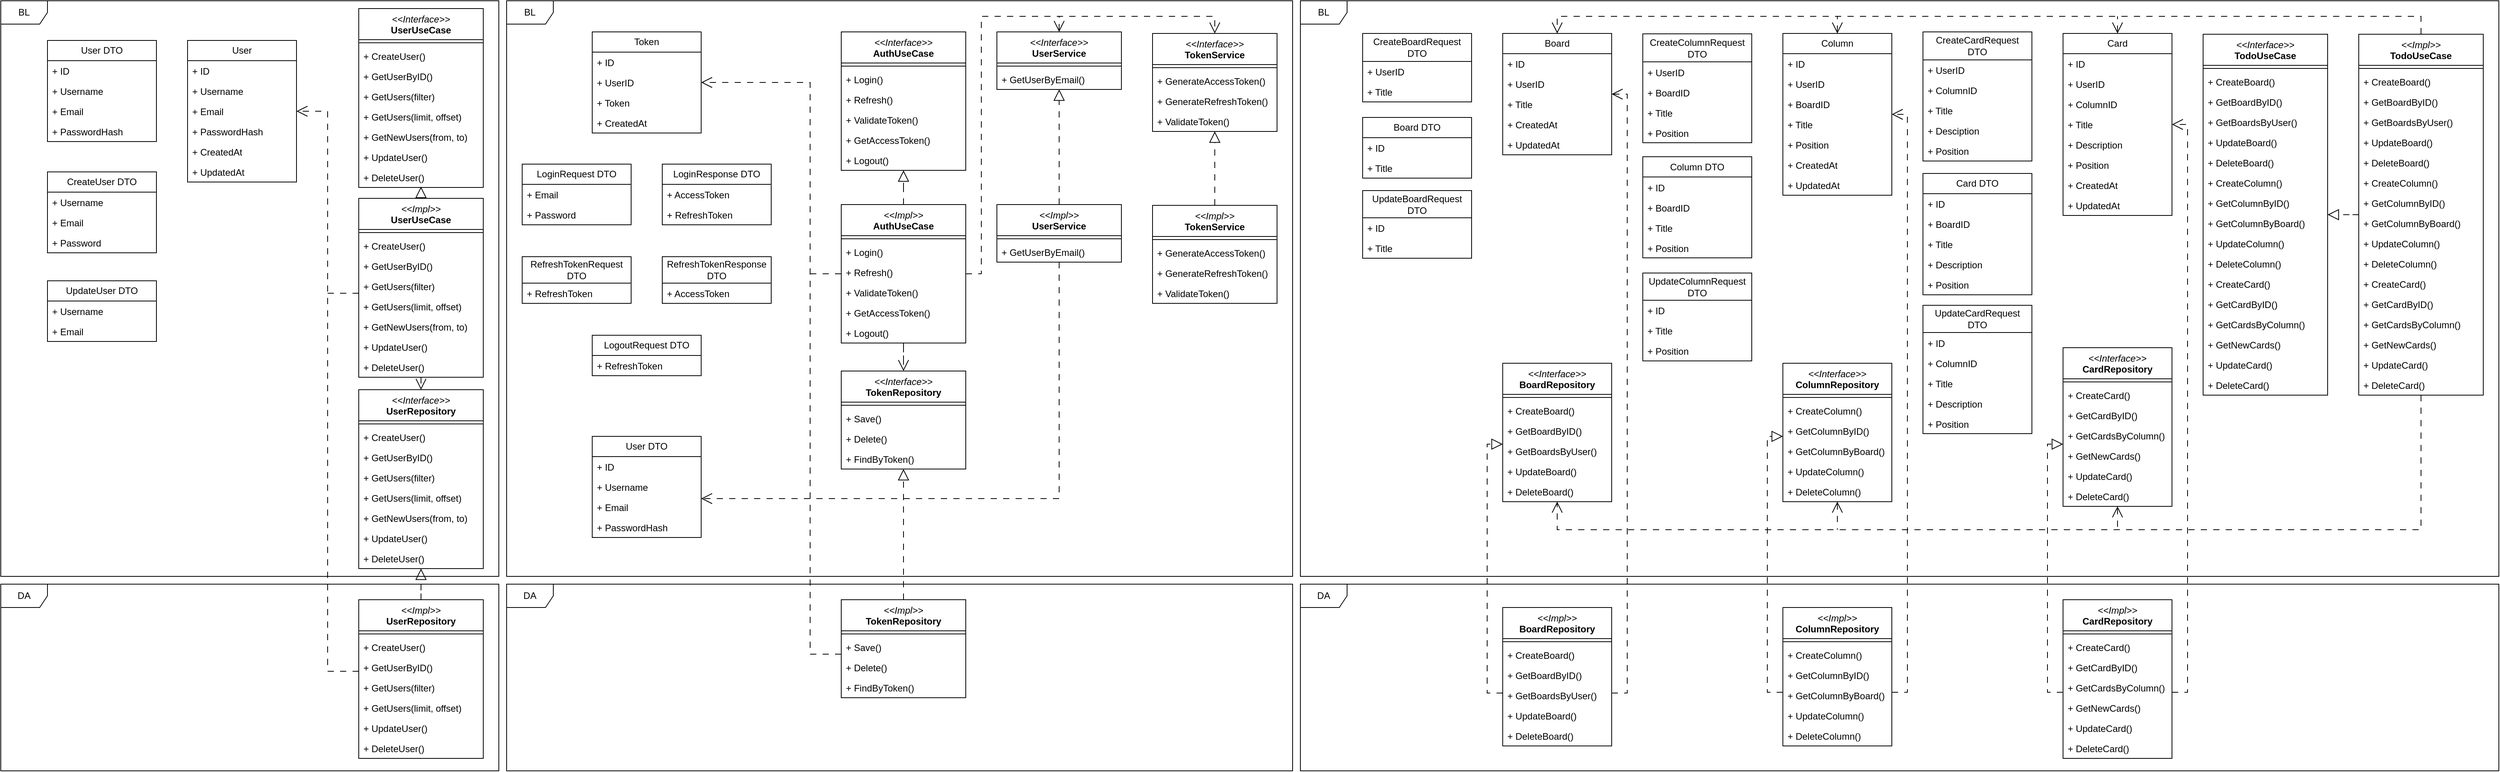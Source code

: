 <mxfile version="24.7.8">
  <diagram name="Page-1" id="8_yYi3C9rhXO4XfPfhOv">
    <mxGraphModel dx="1757" dy="900" grid="1" gridSize="10" guides="1" tooltips="1" connect="1" arrows="1" fold="1" page="0" pageScale="1" pageWidth="850" pageHeight="1100" math="0" shadow="0">
      <root>
        <mxCell id="0" />
        <mxCell id="1" parent="0" />
        <mxCell id="ZiiDyDsMLJhk83ZkeZAt-164" value="BL" style="shape=umlFrame;whiteSpace=wrap;html=1;pointerEvents=0;" parent="1" vertex="1">
          <mxGeometry x="70" y="-200" width="1010" height="740" as="geometry" />
        </mxCell>
        <mxCell id="ZiiDyDsMLJhk83ZkeZAt-94" value="BL" style="shape=umlFrame;whiteSpace=wrap;html=1;pointerEvents=0;" parent="1" vertex="1">
          <mxGeometry x="-580" y="-200" width="640" height="740" as="geometry" />
        </mxCell>
        <mxCell id="ZiiDyDsMLJhk83ZkeZAt-8" value="User" style="swimlane;fontStyle=0;childLayout=stackLayout;horizontal=1;startSize=26;fillColor=none;horizontalStack=0;resizeParent=1;resizeParentMax=0;resizeLast=0;collapsible=1;marginBottom=0;whiteSpace=wrap;html=1;" parent="1" vertex="1">
          <mxGeometry x="-340" y="-149" width="140" height="182" as="geometry" />
        </mxCell>
        <mxCell id="ZiiDyDsMLJhk83ZkeZAt-9" value="+ ID" style="text;strokeColor=none;fillColor=none;align=left;verticalAlign=top;spacingLeft=4;spacingRight=4;overflow=hidden;rotatable=0;points=[[0,0.5],[1,0.5]];portConstraint=eastwest;whiteSpace=wrap;html=1;" parent="ZiiDyDsMLJhk83ZkeZAt-8" vertex="1">
          <mxGeometry y="26" width="140" height="26" as="geometry" />
        </mxCell>
        <mxCell id="ZiiDyDsMLJhk83ZkeZAt-10" value="+ Username" style="text;strokeColor=none;fillColor=none;align=left;verticalAlign=top;spacingLeft=4;spacingRight=4;overflow=hidden;rotatable=0;points=[[0,0.5],[1,0.5]];portConstraint=eastwest;whiteSpace=wrap;html=1;" parent="ZiiDyDsMLJhk83ZkeZAt-8" vertex="1">
          <mxGeometry y="52" width="140" height="26" as="geometry" />
        </mxCell>
        <mxCell id="ZiiDyDsMLJhk83ZkeZAt-11" value="+ Email" style="text;strokeColor=none;fillColor=none;align=left;verticalAlign=top;spacingLeft=4;spacingRight=4;overflow=hidden;rotatable=0;points=[[0,0.5],[1,0.5]];portConstraint=eastwest;whiteSpace=wrap;html=1;" parent="ZiiDyDsMLJhk83ZkeZAt-8" vertex="1">
          <mxGeometry y="78" width="140" height="26" as="geometry" />
        </mxCell>
        <mxCell id="ZiiDyDsMLJhk83ZkeZAt-12" value="+ PasswordHash" style="text;strokeColor=none;fillColor=none;align=left;verticalAlign=top;spacingLeft=4;spacingRight=4;overflow=hidden;rotatable=0;points=[[0,0.5],[1,0.5]];portConstraint=eastwest;whiteSpace=wrap;html=1;" parent="ZiiDyDsMLJhk83ZkeZAt-8" vertex="1">
          <mxGeometry y="104" width="140" height="26" as="geometry" />
        </mxCell>
        <mxCell id="ZiiDyDsMLJhk83ZkeZAt-13" value="+ CreatedAt" style="text;strokeColor=none;fillColor=none;align=left;verticalAlign=top;spacingLeft=4;spacingRight=4;overflow=hidden;rotatable=0;points=[[0,0.5],[1,0.5]];portConstraint=eastwest;whiteSpace=wrap;html=1;" parent="ZiiDyDsMLJhk83ZkeZAt-8" vertex="1">
          <mxGeometry y="130" width="140" height="26" as="geometry" />
        </mxCell>
        <mxCell id="ZiiDyDsMLJhk83ZkeZAt-14" value="+ UpdatedAt" style="text;strokeColor=none;fillColor=none;align=left;verticalAlign=top;spacingLeft=4;spacingRight=4;overflow=hidden;rotatable=0;points=[[0,0.5],[1,0.5]];portConstraint=eastwest;whiteSpace=wrap;html=1;" parent="ZiiDyDsMLJhk83ZkeZAt-8" vertex="1">
          <mxGeometry y="156" width="140" height="26" as="geometry" />
        </mxCell>
        <mxCell id="ZiiDyDsMLJhk83ZkeZAt-30" value="&lt;span style=&quot;font-weight: normal;&quot;&gt;&lt;i&gt;&amp;lt;&amp;lt;Interface&amp;gt;&amp;gt;&lt;/i&gt;&lt;/span&gt;&lt;br&gt;UserUseCase" style="swimlane;fontStyle=1;align=center;verticalAlign=top;childLayout=stackLayout;horizontal=1;startSize=40;horizontalStack=0;resizeParent=1;resizeParentMax=0;resizeLast=0;collapsible=1;marginBottom=0;whiteSpace=wrap;html=1;" parent="1" vertex="1">
          <mxGeometry x="-120" y="-190" width="160" height="230" as="geometry" />
        </mxCell>
        <mxCell id="ZiiDyDsMLJhk83ZkeZAt-31" value="" style="line;strokeWidth=1;fillColor=none;align=left;verticalAlign=middle;spacingTop=-1;spacingLeft=3;spacingRight=3;rotatable=0;labelPosition=right;points=[];portConstraint=eastwest;strokeColor=inherit;" parent="ZiiDyDsMLJhk83ZkeZAt-30" vertex="1">
          <mxGeometry y="40" width="160" height="8" as="geometry" />
        </mxCell>
        <mxCell id="ZiiDyDsMLJhk83ZkeZAt-32" value="+ CreateUser()" style="text;strokeColor=none;fillColor=none;align=left;verticalAlign=top;spacingLeft=4;spacingRight=4;overflow=hidden;rotatable=0;points=[[0,0.5],[1,0.5]];portConstraint=eastwest;whiteSpace=wrap;html=1;" parent="ZiiDyDsMLJhk83ZkeZAt-30" vertex="1">
          <mxGeometry y="48" width="160" height="26" as="geometry" />
        </mxCell>
        <mxCell id="ZiiDyDsMLJhk83ZkeZAt-33" value="+ GetUserByID()" style="text;strokeColor=none;fillColor=none;align=left;verticalAlign=top;spacingLeft=4;spacingRight=4;overflow=hidden;rotatable=0;points=[[0,0.5],[1,0.5]];portConstraint=eastwest;whiteSpace=wrap;html=1;" parent="ZiiDyDsMLJhk83ZkeZAt-30" vertex="1">
          <mxGeometry y="74" width="160" height="26" as="geometry" />
        </mxCell>
        <mxCell id="ZiiDyDsMLJhk83ZkeZAt-34" value="+ GetUsers(filter)" style="text;strokeColor=none;fillColor=none;align=left;verticalAlign=top;spacingLeft=4;spacingRight=4;overflow=hidden;rotatable=0;points=[[0,0.5],[1,0.5]];portConstraint=eastwest;whiteSpace=wrap;html=1;" parent="ZiiDyDsMLJhk83ZkeZAt-30" vertex="1">
          <mxGeometry y="100" width="160" height="26" as="geometry" />
        </mxCell>
        <mxCell id="ZiiDyDsMLJhk83ZkeZAt-35" value="+ GetUsers(limit, offset)" style="text;strokeColor=none;fillColor=none;align=left;verticalAlign=top;spacingLeft=4;spacingRight=4;overflow=hidden;rotatable=0;points=[[0,0.5],[1,0.5]];portConstraint=eastwest;whiteSpace=wrap;html=1;" parent="ZiiDyDsMLJhk83ZkeZAt-30" vertex="1">
          <mxGeometry y="126" width="160" height="26" as="geometry" />
        </mxCell>
        <mxCell id="9bWluZ1526LR6YuBfXP7-2" value="+ GetNewUsers(from, to)" style="text;strokeColor=none;fillColor=none;align=left;verticalAlign=top;spacingLeft=4;spacingRight=4;overflow=hidden;rotatable=0;points=[[0,0.5],[1,0.5]];portConstraint=eastwest;whiteSpace=wrap;html=1;" vertex="1" parent="ZiiDyDsMLJhk83ZkeZAt-30">
          <mxGeometry y="152" width="160" height="26" as="geometry" />
        </mxCell>
        <mxCell id="ZiiDyDsMLJhk83ZkeZAt-36" value="+ UpdateUser()" style="text;strokeColor=none;fillColor=none;align=left;verticalAlign=top;spacingLeft=4;spacingRight=4;overflow=hidden;rotatable=0;points=[[0,0.5],[1,0.5]];portConstraint=eastwest;whiteSpace=wrap;html=1;" parent="ZiiDyDsMLJhk83ZkeZAt-30" vertex="1">
          <mxGeometry y="178" width="160" height="26" as="geometry" />
        </mxCell>
        <mxCell id="ZiiDyDsMLJhk83ZkeZAt-37" value="+ DeleteUser()" style="text;strokeColor=none;fillColor=none;align=left;verticalAlign=top;spacingLeft=4;spacingRight=4;overflow=hidden;rotatable=0;points=[[0,0.5],[1,0.5]];portConstraint=eastwest;whiteSpace=wrap;html=1;" parent="ZiiDyDsMLJhk83ZkeZAt-30" vertex="1">
          <mxGeometry y="204" width="160" height="26" as="geometry" />
        </mxCell>
        <mxCell id="ZiiDyDsMLJhk83ZkeZAt-88" style="edgeStyle=orthogonalEdgeStyle;rounded=0;orthogonalLoop=1;jettySize=auto;html=1;dashed=1;dashPattern=8 8;endSize=12;startSize=12;endArrow=block;endFill=0;" parent="1" edge="1">
          <mxGeometry relative="1" as="geometry">
            <mxPoint x="-40.03" y="53" as="sourcePoint" />
            <mxPoint x="-40.03" y="39" as="targetPoint" />
          </mxGeometry>
        </mxCell>
        <mxCell id="ZiiDyDsMLJhk83ZkeZAt-89" style="edgeStyle=orthogonalEdgeStyle;rounded=0;orthogonalLoop=1;jettySize=auto;html=1;dashed=1;dashPattern=8 8;endSize=12;startSize=12;endArrow=open;endFill=0;" parent="1" source="ZiiDyDsMLJhk83ZkeZAt-38" target="ZiiDyDsMLJhk83ZkeZAt-53" edge="1">
          <mxGeometry relative="1" as="geometry">
            <Array as="points">
              <mxPoint x="-40" y="290" />
              <mxPoint x="-40" y="290" />
            </Array>
          </mxGeometry>
        </mxCell>
        <mxCell id="ZiiDyDsMLJhk83ZkeZAt-92" style="edgeStyle=orthogonalEdgeStyle;rounded=0;orthogonalLoop=1;jettySize=auto;html=1;dashed=1;dashPattern=8 8;endSize=12;startSize=12;endArrow=none;endFill=0;" parent="1" source="ZiiDyDsMLJhk83ZkeZAt-38" edge="1">
          <mxGeometry relative="1" as="geometry">
            <mxPoint x="-160" y="176" as="targetPoint" />
            <Array as="points">
              <mxPoint x="-160" y="176" />
            </Array>
          </mxGeometry>
        </mxCell>
        <mxCell id="ZiiDyDsMLJhk83ZkeZAt-38" value="&lt;span style=&quot;font-weight: normal;&quot;&gt;&lt;i&gt;&amp;lt;&amp;lt;Impl&amp;gt;&amp;gt;&lt;/i&gt;&lt;/span&gt;&lt;br&gt;UserUseCase" style="swimlane;fontStyle=1;align=center;verticalAlign=top;childLayout=stackLayout;horizontal=1;startSize=40;horizontalStack=0;resizeParent=1;resizeParentMax=0;resizeLast=0;collapsible=1;marginBottom=0;whiteSpace=wrap;html=1;" parent="1" vertex="1">
          <mxGeometry x="-120" y="54" width="160" height="230" as="geometry" />
        </mxCell>
        <mxCell id="ZiiDyDsMLJhk83ZkeZAt-39" value="" style="line;strokeWidth=1;fillColor=none;align=left;verticalAlign=middle;spacingTop=-1;spacingLeft=3;spacingRight=3;rotatable=0;labelPosition=right;points=[];portConstraint=eastwest;strokeColor=inherit;" parent="ZiiDyDsMLJhk83ZkeZAt-38" vertex="1">
          <mxGeometry y="40" width="160" height="8" as="geometry" />
        </mxCell>
        <mxCell id="ZiiDyDsMLJhk83ZkeZAt-40" value="+ CreateUser()" style="text;strokeColor=none;fillColor=none;align=left;verticalAlign=top;spacingLeft=4;spacingRight=4;overflow=hidden;rotatable=0;points=[[0,0.5],[1,0.5]];portConstraint=eastwest;whiteSpace=wrap;html=1;" parent="ZiiDyDsMLJhk83ZkeZAt-38" vertex="1">
          <mxGeometry y="48" width="160" height="26" as="geometry" />
        </mxCell>
        <mxCell id="ZiiDyDsMLJhk83ZkeZAt-41" value="+ GetUserByID()" style="text;strokeColor=none;fillColor=none;align=left;verticalAlign=top;spacingLeft=4;spacingRight=4;overflow=hidden;rotatable=0;points=[[0,0.5],[1,0.5]];portConstraint=eastwest;whiteSpace=wrap;html=1;" parent="ZiiDyDsMLJhk83ZkeZAt-38" vertex="1">
          <mxGeometry y="74" width="160" height="26" as="geometry" />
        </mxCell>
        <mxCell id="ZiiDyDsMLJhk83ZkeZAt-42" value="+ GetUsers(filter)" style="text;strokeColor=none;fillColor=none;align=left;verticalAlign=top;spacingLeft=4;spacingRight=4;overflow=hidden;rotatable=0;points=[[0,0.5],[1,0.5]];portConstraint=eastwest;whiteSpace=wrap;html=1;" parent="ZiiDyDsMLJhk83ZkeZAt-38" vertex="1">
          <mxGeometry y="100" width="160" height="26" as="geometry" />
        </mxCell>
        <mxCell id="ZiiDyDsMLJhk83ZkeZAt-43" value="+ GetUsers(limit, offset)" style="text;strokeColor=none;fillColor=none;align=left;verticalAlign=top;spacingLeft=4;spacingRight=4;overflow=hidden;rotatable=0;points=[[0,0.5],[1,0.5]];portConstraint=eastwest;whiteSpace=wrap;html=1;" parent="ZiiDyDsMLJhk83ZkeZAt-38" vertex="1">
          <mxGeometry y="126" width="160" height="26" as="geometry" />
        </mxCell>
        <mxCell id="9bWluZ1526LR6YuBfXP7-1" value="+ GetNewUsers(from, to)" style="text;strokeColor=none;fillColor=none;align=left;verticalAlign=top;spacingLeft=4;spacingRight=4;overflow=hidden;rotatable=0;points=[[0,0.5],[1,0.5]];portConstraint=eastwest;whiteSpace=wrap;html=1;" vertex="1" parent="ZiiDyDsMLJhk83ZkeZAt-38">
          <mxGeometry y="152" width="160" height="26" as="geometry" />
        </mxCell>
        <mxCell id="ZiiDyDsMLJhk83ZkeZAt-44" value="+ UpdateUser()" style="text;strokeColor=none;fillColor=none;align=left;verticalAlign=top;spacingLeft=4;spacingRight=4;overflow=hidden;rotatable=0;points=[[0,0.5],[1,0.5]];portConstraint=eastwest;whiteSpace=wrap;html=1;" parent="ZiiDyDsMLJhk83ZkeZAt-38" vertex="1">
          <mxGeometry y="178" width="160" height="26" as="geometry" />
        </mxCell>
        <mxCell id="ZiiDyDsMLJhk83ZkeZAt-45" value="+ DeleteUser()" style="text;strokeColor=none;fillColor=none;align=left;verticalAlign=top;spacingLeft=4;spacingRight=4;overflow=hidden;rotatable=0;points=[[0,0.5],[1,0.5]];portConstraint=eastwest;whiteSpace=wrap;html=1;" parent="ZiiDyDsMLJhk83ZkeZAt-38" vertex="1">
          <mxGeometry y="204" width="160" height="26" as="geometry" />
        </mxCell>
        <mxCell id="ZiiDyDsMLJhk83ZkeZAt-53" value="&lt;span style=&quot;font-weight: normal;&quot;&gt;&lt;i&gt;&amp;lt;&amp;lt;Interface&amp;gt;&amp;gt;&lt;/i&gt;&lt;/span&gt;&lt;br&gt;UserRepository" style="swimlane;fontStyle=1;align=center;verticalAlign=top;childLayout=stackLayout;horizontal=1;startSize=40;horizontalStack=0;resizeParent=1;resizeParentMax=0;resizeLast=0;collapsible=1;marginBottom=0;whiteSpace=wrap;html=1;" parent="1" vertex="1">
          <mxGeometry x="-120" y="300" width="160" height="230" as="geometry" />
        </mxCell>
        <mxCell id="ZiiDyDsMLJhk83ZkeZAt-54" value="" style="line;strokeWidth=1;fillColor=none;align=left;verticalAlign=middle;spacingTop=-1;spacingLeft=3;spacingRight=3;rotatable=0;labelPosition=right;points=[];portConstraint=eastwest;strokeColor=inherit;" parent="ZiiDyDsMLJhk83ZkeZAt-53" vertex="1">
          <mxGeometry y="40" width="160" height="8" as="geometry" />
        </mxCell>
        <mxCell id="ZiiDyDsMLJhk83ZkeZAt-55" value="+ CreateUser()" style="text;strokeColor=none;fillColor=none;align=left;verticalAlign=top;spacingLeft=4;spacingRight=4;overflow=hidden;rotatable=0;points=[[0,0.5],[1,0.5]];portConstraint=eastwest;whiteSpace=wrap;html=1;" parent="ZiiDyDsMLJhk83ZkeZAt-53" vertex="1">
          <mxGeometry y="48" width="160" height="26" as="geometry" />
        </mxCell>
        <mxCell id="ZiiDyDsMLJhk83ZkeZAt-56" value="+ GetUserByID()" style="text;strokeColor=none;fillColor=none;align=left;verticalAlign=top;spacingLeft=4;spacingRight=4;overflow=hidden;rotatable=0;points=[[0,0.5],[1,0.5]];portConstraint=eastwest;whiteSpace=wrap;html=1;" parent="ZiiDyDsMLJhk83ZkeZAt-53" vertex="1">
          <mxGeometry y="74" width="160" height="26" as="geometry" />
        </mxCell>
        <mxCell id="ZiiDyDsMLJhk83ZkeZAt-57" value="+ GetUsers(filter)" style="text;strokeColor=none;fillColor=none;align=left;verticalAlign=top;spacingLeft=4;spacingRight=4;overflow=hidden;rotatable=0;points=[[0,0.5],[1,0.5]];portConstraint=eastwest;whiteSpace=wrap;html=1;" parent="ZiiDyDsMLJhk83ZkeZAt-53" vertex="1">
          <mxGeometry y="100" width="160" height="26" as="geometry" />
        </mxCell>
        <mxCell id="ZiiDyDsMLJhk83ZkeZAt-58" value="+ GetUsers(limit, offset)" style="text;strokeColor=none;fillColor=none;align=left;verticalAlign=top;spacingLeft=4;spacingRight=4;overflow=hidden;rotatable=0;points=[[0,0.5],[1,0.5]];portConstraint=eastwest;whiteSpace=wrap;html=1;" parent="ZiiDyDsMLJhk83ZkeZAt-53" vertex="1">
          <mxGeometry y="126" width="160" height="26" as="geometry" />
        </mxCell>
        <mxCell id="9bWluZ1526LR6YuBfXP7-3" value="+ GetNewUsers(from, to)" style="text;strokeColor=none;fillColor=none;align=left;verticalAlign=top;spacingLeft=4;spacingRight=4;overflow=hidden;rotatable=0;points=[[0,0.5],[1,0.5]];portConstraint=eastwest;whiteSpace=wrap;html=1;" vertex="1" parent="ZiiDyDsMLJhk83ZkeZAt-53">
          <mxGeometry y="152" width="160" height="26" as="geometry" />
        </mxCell>
        <mxCell id="ZiiDyDsMLJhk83ZkeZAt-59" value="+ UpdateUser()" style="text;strokeColor=none;fillColor=none;align=left;verticalAlign=top;spacingLeft=4;spacingRight=4;overflow=hidden;rotatable=0;points=[[0,0.5],[1,0.5]];portConstraint=eastwest;whiteSpace=wrap;html=1;" parent="ZiiDyDsMLJhk83ZkeZAt-53" vertex="1">
          <mxGeometry y="178" width="160" height="26" as="geometry" />
        </mxCell>
        <mxCell id="ZiiDyDsMLJhk83ZkeZAt-60" value="+ DeleteUser()" style="text;strokeColor=none;fillColor=none;align=left;verticalAlign=top;spacingLeft=4;spacingRight=4;overflow=hidden;rotatable=0;points=[[0,0.5],[1,0.5]];portConstraint=eastwest;whiteSpace=wrap;html=1;" parent="ZiiDyDsMLJhk83ZkeZAt-53" vertex="1">
          <mxGeometry y="204" width="160" height="26" as="geometry" />
        </mxCell>
        <mxCell id="ZiiDyDsMLJhk83ZkeZAt-91" style="edgeStyle=orthogonalEdgeStyle;rounded=0;orthogonalLoop=1;jettySize=auto;html=1;dashed=1;dashPattern=8 8;endSize=12;startSize=12;endArrow=open;endFill=0;" parent="1" source="ZiiDyDsMLJhk83ZkeZAt-61" target="ZiiDyDsMLJhk83ZkeZAt-8" edge="1">
          <mxGeometry relative="1" as="geometry">
            <Array as="points">
              <mxPoint x="-160" y="662" />
              <mxPoint x="-160" y="-58" />
            </Array>
          </mxGeometry>
        </mxCell>
        <mxCell id="ZiiDyDsMLJhk83ZkeZAt-93" value="" style="edgeStyle=orthogonalEdgeStyle;rounded=0;orthogonalLoop=1;jettySize=auto;html=1;dashed=1;dashPattern=8 8;endSize=12;startSize=12;endArrow=block;endFill=0;" parent="1" source="ZiiDyDsMLJhk83ZkeZAt-61" target="ZiiDyDsMLJhk83ZkeZAt-53" edge="1">
          <mxGeometry relative="1" as="geometry" />
        </mxCell>
        <mxCell id="ZiiDyDsMLJhk83ZkeZAt-61" value="&lt;span style=&quot;font-weight: normal;&quot;&gt;&lt;i&gt;&amp;lt;&amp;lt;Impl&amp;gt;&amp;gt;&lt;/i&gt;&lt;/span&gt;&lt;br&gt;UserRepository" style="swimlane;fontStyle=1;align=center;verticalAlign=top;childLayout=stackLayout;horizontal=1;startSize=40;horizontalStack=0;resizeParent=1;resizeParentMax=0;resizeLast=0;collapsible=1;marginBottom=0;whiteSpace=wrap;html=1;" parent="1" vertex="1">
          <mxGeometry x="-120" y="570" width="160" height="204" as="geometry" />
        </mxCell>
        <mxCell id="ZiiDyDsMLJhk83ZkeZAt-62" value="" style="line;strokeWidth=1;fillColor=none;align=left;verticalAlign=middle;spacingTop=-1;spacingLeft=3;spacingRight=3;rotatable=0;labelPosition=right;points=[];portConstraint=eastwest;strokeColor=inherit;" parent="ZiiDyDsMLJhk83ZkeZAt-61" vertex="1">
          <mxGeometry y="40" width="160" height="8" as="geometry" />
        </mxCell>
        <mxCell id="ZiiDyDsMLJhk83ZkeZAt-63" value="+ CreateUser()" style="text;strokeColor=none;fillColor=none;align=left;verticalAlign=top;spacingLeft=4;spacingRight=4;overflow=hidden;rotatable=0;points=[[0,0.5],[1,0.5]];portConstraint=eastwest;whiteSpace=wrap;html=1;" parent="ZiiDyDsMLJhk83ZkeZAt-61" vertex="1">
          <mxGeometry y="48" width="160" height="26" as="geometry" />
        </mxCell>
        <mxCell id="ZiiDyDsMLJhk83ZkeZAt-64" value="+ GetUserByID()" style="text;strokeColor=none;fillColor=none;align=left;verticalAlign=top;spacingLeft=4;spacingRight=4;overflow=hidden;rotatable=0;points=[[0,0.5],[1,0.5]];portConstraint=eastwest;whiteSpace=wrap;html=1;" parent="ZiiDyDsMLJhk83ZkeZAt-61" vertex="1">
          <mxGeometry y="74" width="160" height="26" as="geometry" />
        </mxCell>
        <mxCell id="ZiiDyDsMLJhk83ZkeZAt-65" value="+ GetUsers(filter)" style="text;strokeColor=none;fillColor=none;align=left;verticalAlign=top;spacingLeft=4;spacingRight=4;overflow=hidden;rotatable=0;points=[[0,0.5],[1,0.5]];portConstraint=eastwest;whiteSpace=wrap;html=1;" parent="ZiiDyDsMLJhk83ZkeZAt-61" vertex="1">
          <mxGeometry y="100" width="160" height="26" as="geometry" />
        </mxCell>
        <mxCell id="ZiiDyDsMLJhk83ZkeZAt-66" value="+ GetUsers(limit, offset)" style="text;strokeColor=none;fillColor=none;align=left;verticalAlign=top;spacingLeft=4;spacingRight=4;overflow=hidden;rotatable=0;points=[[0,0.5],[1,0.5]];portConstraint=eastwest;whiteSpace=wrap;html=1;" parent="ZiiDyDsMLJhk83ZkeZAt-61" vertex="1">
          <mxGeometry y="126" width="160" height="26" as="geometry" />
        </mxCell>
        <mxCell id="ZiiDyDsMLJhk83ZkeZAt-67" value="+ UpdateUser()" style="text;strokeColor=none;fillColor=none;align=left;verticalAlign=top;spacingLeft=4;spacingRight=4;overflow=hidden;rotatable=0;points=[[0,0.5],[1,0.5]];portConstraint=eastwest;whiteSpace=wrap;html=1;" parent="ZiiDyDsMLJhk83ZkeZAt-61" vertex="1">
          <mxGeometry y="152" width="160" height="26" as="geometry" />
        </mxCell>
        <mxCell id="ZiiDyDsMLJhk83ZkeZAt-68" value="+ DeleteUser()" style="text;strokeColor=none;fillColor=none;align=left;verticalAlign=top;spacingLeft=4;spacingRight=4;overflow=hidden;rotatable=0;points=[[0,0.5],[1,0.5]];portConstraint=eastwest;whiteSpace=wrap;html=1;" parent="ZiiDyDsMLJhk83ZkeZAt-61" vertex="1">
          <mxGeometry y="178" width="160" height="26" as="geometry" />
        </mxCell>
        <mxCell id="ZiiDyDsMLJhk83ZkeZAt-69" value="User DTO" style="swimlane;fontStyle=0;childLayout=stackLayout;horizontal=1;startSize=26;fillColor=none;horizontalStack=0;resizeParent=1;resizeParentMax=0;resizeLast=0;collapsible=1;marginBottom=0;whiteSpace=wrap;html=1;" parent="1" vertex="1">
          <mxGeometry x="-520" y="-149" width="140" height="130" as="geometry" />
        </mxCell>
        <mxCell id="ZiiDyDsMLJhk83ZkeZAt-70" value="+ ID" style="text;strokeColor=none;fillColor=none;align=left;verticalAlign=top;spacingLeft=4;spacingRight=4;overflow=hidden;rotatable=0;points=[[0,0.5],[1,0.5]];portConstraint=eastwest;whiteSpace=wrap;html=1;" parent="ZiiDyDsMLJhk83ZkeZAt-69" vertex="1">
          <mxGeometry y="26" width="140" height="26" as="geometry" />
        </mxCell>
        <mxCell id="ZiiDyDsMLJhk83ZkeZAt-71" value="+ Username" style="text;strokeColor=none;fillColor=none;align=left;verticalAlign=top;spacingLeft=4;spacingRight=4;overflow=hidden;rotatable=0;points=[[0,0.5],[1,0.5]];portConstraint=eastwest;whiteSpace=wrap;html=1;" parent="ZiiDyDsMLJhk83ZkeZAt-69" vertex="1">
          <mxGeometry y="52" width="140" height="26" as="geometry" />
        </mxCell>
        <mxCell id="ZiiDyDsMLJhk83ZkeZAt-72" value="+ Email" style="text;strokeColor=none;fillColor=none;align=left;verticalAlign=top;spacingLeft=4;spacingRight=4;overflow=hidden;rotatable=0;points=[[0,0.5],[1,0.5]];portConstraint=eastwest;whiteSpace=wrap;html=1;" parent="ZiiDyDsMLJhk83ZkeZAt-69" vertex="1">
          <mxGeometry y="78" width="140" height="26" as="geometry" />
        </mxCell>
        <mxCell id="ZiiDyDsMLJhk83ZkeZAt-73" value="+ PasswordHash" style="text;strokeColor=none;fillColor=none;align=left;verticalAlign=top;spacingLeft=4;spacingRight=4;overflow=hidden;rotatable=0;points=[[0,0.5],[1,0.5]];portConstraint=eastwest;whiteSpace=wrap;html=1;" parent="ZiiDyDsMLJhk83ZkeZAt-69" vertex="1">
          <mxGeometry y="104" width="140" height="26" as="geometry" />
        </mxCell>
        <mxCell id="ZiiDyDsMLJhk83ZkeZAt-76" value="CreateUser DTO" style="swimlane;fontStyle=0;childLayout=stackLayout;horizontal=1;startSize=26;fillColor=none;horizontalStack=0;resizeParent=1;resizeParentMax=0;resizeLast=0;collapsible=1;marginBottom=0;whiteSpace=wrap;html=1;" parent="1" vertex="1">
          <mxGeometry x="-520" y="20" width="140" height="104" as="geometry" />
        </mxCell>
        <mxCell id="ZiiDyDsMLJhk83ZkeZAt-78" value="+ Username" style="text;strokeColor=none;fillColor=none;align=left;verticalAlign=top;spacingLeft=4;spacingRight=4;overflow=hidden;rotatable=0;points=[[0,0.5],[1,0.5]];portConstraint=eastwest;whiteSpace=wrap;html=1;" parent="ZiiDyDsMLJhk83ZkeZAt-76" vertex="1">
          <mxGeometry y="26" width="140" height="26" as="geometry" />
        </mxCell>
        <mxCell id="ZiiDyDsMLJhk83ZkeZAt-79" value="+ Email" style="text;strokeColor=none;fillColor=none;align=left;verticalAlign=top;spacingLeft=4;spacingRight=4;overflow=hidden;rotatable=0;points=[[0,0.5],[1,0.5]];portConstraint=eastwest;whiteSpace=wrap;html=1;" parent="ZiiDyDsMLJhk83ZkeZAt-76" vertex="1">
          <mxGeometry y="52" width="140" height="26" as="geometry" />
        </mxCell>
        <mxCell id="ZiiDyDsMLJhk83ZkeZAt-80" value="+ Password" style="text;strokeColor=none;fillColor=none;align=left;verticalAlign=top;spacingLeft=4;spacingRight=4;overflow=hidden;rotatable=0;points=[[0,0.5],[1,0.5]];portConstraint=eastwest;whiteSpace=wrap;html=1;" parent="ZiiDyDsMLJhk83ZkeZAt-76" vertex="1">
          <mxGeometry y="78" width="140" height="26" as="geometry" />
        </mxCell>
        <mxCell id="ZiiDyDsMLJhk83ZkeZAt-83" value="UpdateUser DTO" style="swimlane;fontStyle=0;childLayout=stackLayout;horizontal=1;startSize=26;fillColor=none;horizontalStack=0;resizeParent=1;resizeParentMax=0;resizeLast=0;collapsible=1;marginBottom=0;whiteSpace=wrap;html=1;" parent="1" vertex="1">
          <mxGeometry x="-520" y="160" width="140" height="78" as="geometry" />
        </mxCell>
        <mxCell id="ZiiDyDsMLJhk83ZkeZAt-85" value="+ Username" style="text;strokeColor=none;fillColor=none;align=left;verticalAlign=top;spacingLeft=4;spacingRight=4;overflow=hidden;rotatable=0;points=[[0,0.5],[1,0.5]];portConstraint=eastwest;whiteSpace=wrap;html=1;" parent="ZiiDyDsMLJhk83ZkeZAt-83" vertex="1">
          <mxGeometry y="26" width="140" height="26" as="geometry" />
        </mxCell>
        <mxCell id="ZiiDyDsMLJhk83ZkeZAt-86" value="+ Email" style="text;strokeColor=none;fillColor=none;align=left;verticalAlign=top;spacingLeft=4;spacingRight=4;overflow=hidden;rotatable=0;points=[[0,0.5],[1,0.5]];portConstraint=eastwest;whiteSpace=wrap;html=1;" parent="ZiiDyDsMLJhk83ZkeZAt-83" vertex="1">
          <mxGeometry y="52" width="140" height="26" as="geometry" />
        </mxCell>
        <mxCell id="ZiiDyDsMLJhk83ZkeZAt-95" value="DA" style="shape=umlFrame;whiteSpace=wrap;html=1;pointerEvents=0;" parent="1" vertex="1">
          <mxGeometry x="-580" y="550" width="640" height="240" as="geometry" />
        </mxCell>
        <mxCell id="ZiiDyDsMLJhk83ZkeZAt-97" value="Token" style="swimlane;fontStyle=0;childLayout=stackLayout;horizontal=1;startSize=26;fillColor=none;horizontalStack=0;resizeParent=1;resizeParentMax=0;resizeLast=0;collapsible=1;marginBottom=0;whiteSpace=wrap;html=1;" parent="1" vertex="1">
          <mxGeometry x="180" y="-160" width="140" height="130" as="geometry" />
        </mxCell>
        <mxCell id="ZiiDyDsMLJhk83ZkeZAt-98" value="+ ID" style="text;strokeColor=none;fillColor=none;align=left;verticalAlign=top;spacingLeft=4;spacingRight=4;overflow=hidden;rotatable=0;points=[[0,0.5],[1,0.5]];portConstraint=eastwest;whiteSpace=wrap;html=1;" parent="ZiiDyDsMLJhk83ZkeZAt-97" vertex="1">
          <mxGeometry y="26" width="140" height="26" as="geometry" />
        </mxCell>
        <mxCell id="ZiiDyDsMLJhk83ZkeZAt-99" value="+ UserID" style="text;strokeColor=none;fillColor=none;align=left;verticalAlign=top;spacingLeft=4;spacingRight=4;overflow=hidden;rotatable=0;points=[[0,0.5],[1,0.5]];portConstraint=eastwest;whiteSpace=wrap;html=1;" parent="ZiiDyDsMLJhk83ZkeZAt-97" vertex="1">
          <mxGeometry y="52" width="140" height="26" as="geometry" />
        </mxCell>
        <mxCell id="ZiiDyDsMLJhk83ZkeZAt-100" value="+ Token" style="text;strokeColor=none;fillColor=none;align=left;verticalAlign=top;spacingLeft=4;spacingRight=4;overflow=hidden;rotatable=0;points=[[0,0.5],[1,0.5]];portConstraint=eastwest;whiteSpace=wrap;html=1;" parent="ZiiDyDsMLJhk83ZkeZAt-97" vertex="1">
          <mxGeometry y="78" width="140" height="26" as="geometry" />
        </mxCell>
        <mxCell id="ZiiDyDsMLJhk83ZkeZAt-102" value="+ CreatedAt" style="text;strokeColor=none;fillColor=none;align=left;verticalAlign=top;spacingLeft=4;spacingRight=4;overflow=hidden;rotatable=0;points=[[0,0.5],[1,0.5]];portConstraint=eastwest;whiteSpace=wrap;html=1;" parent="ZiiDyDsMLJhk83ZkeZAt-97" vertex="1">
          <mxGeometry y="104" width="140" height="26" as="geometry" />
        </mxCell>
        <mxCell id="ZiiDyDsMLJhk83ZkeZAt-104" value="LoginResponse DTO" style="swimlane;fontStyle=0;childLayout=stackLayout;horizontal=1;startSize=26;fillColor=none;horizontalStack=0;resizeParent=1;resizeParentMax=0;resizeLast=0;collapsible=1;marginBottom=0;whiteSpace=wrap;html=1;" parent="1" vertex="1">
          <mxGeometry x="270" y="10" width="140" height="78" as="geometry" />
        </mxCell>
        <mxCell id="ZiiDyDsMLJhk83ZkeZAt-106" value="+ AccessToken" style="text;strokeColor=none;fillColor=none;align=left;verticalAlign=top;spacingLeft=4;spacingRight=4;overflow=hidden;rotatable=0;points=[[0,0.5],[1,0.5]];portConstraint=eastwest;whiteSpace=wrap;html=1;" parent="ZiiDyDsMLJhk83ZkeZAt-104" vertex="1">
          <mxGeometry y="26" width="140" height="26" as="geometry" />
        </mxCell>
        <mxCell id="ZiiDyDsMLJhk83ZkeZAt-107" value="+ RefreshToken" style="text;strokeColor=none;fillColor=none;align=left;verticalAlign=top;spacingLeft=4;spacingRight=4;overflow=hidden;rotatable=0;points=[[0,0.5],[1,0.5]];portConstraint=eastwest;whiteSpace=wrap;html=1;" parent="ZiiDyDsMLJhk83ZkeZAt-104" vertex="1">
          <mxGeometry y="52" width="140" height="26" as="geometry" />
        </mxCell>
        <mxCell id="ZiiDyDsMLJhk83ZkeZAt-108" value="LogoutRequest DTO" style="swimlane;fontStyle=0;childLayout=stackLayout;horizontal=1;startSize=26;fillColor=none;horizontalStack=0;resizeParent=1;resizeParentMax=0;resizeLast=0;collapsible=1;marginBottom=0;whiteSpace=wrap;html=1;" parent="1" vertex="1">
          <mxGeometry x="180" y="230" width="140" height="52" as="geometry" />
        </mxCell>
        <mxCell id="ZiiDyDsMLJhk83ZkeZAt-110" value="+ RefreshToken" style="text;strokeColor=none;fillColor=none;align=left;verticalAlign=top;spacingLeft=4;spacingRight=4;overflow=hidden;rotatable=0;points=[[0,0.5],[1,0.5]];portConstraint=eastwest;whiteSpace=wrap;html=1;" parent="ZiiDyDsMLJhk83ZkeZAt-108" vertex="1">
          <mxGeometry y="26" width="140" height="26" as="geometry" />
        </mxCell>
        <mxCell id="ZiiDyDsMLJhk83ZkeZAt-114" value="RefreshTokenRequest DTO" style="swimlane;fontStyle=0;childLayout=stackLayout;horizontal=1;startSize=34;fillColor=none;horizontalStack=0;resizeParent=1;resizeParentMax=0;resizeLast=0;collapsible=1;marginBottom=0;whiteSpace=wrap;html=1;" parent="1" vertex="1">
          <mxGeometry x="90" y="129" width="140" height="60" as="geometry" />
        </mxCell>
        <mxCell id="ZiiDyDsMLJhk83ZkeZAt-115" value="+ RefreshToken" style="text;strokeColor=none;fillColor=none;align=left;verticalAlign=top;spacingLeft=4;spacingRight=4;overflow=hidden;rotatable=0;points=[[0,0.5],[1,0.5]];portConstraint=eastwest;whiteSpace=wrap;html=1;" parent="ZiiDyDsMLJhk83ZkeZAt-114" vertex="1">
          <mxGeometry y="34" width="140" height="26" as="geometry" />
        </mxCell>
        <mxCell id="ZiiDyDsMLJhk83ZkeZAt-116" value="RefreshTokenResponse DTO" style="swimlane;fontStyle=0;childLayout=stackLayout;horizontal=1;startSize=34;fillColor=none;horizontalStack=0;resizeParent=1;resizeParentMax=0;resizeLast=0;collapsible=1;marginBottom=0;whiteSpace=wrap;html=1;" parent="1" vertex="1">
          <mxGeometry x="270" y="129" width="140" height="60" as="geometry" />
        </mxCell>
        <mxCell id="ZiiDyDsMLJhk83ZkeZAt-117" value="+ AccessToken" style="text;strokeColor=none;fillColor=none;align=left;verticalAlign=top;spacingLeft=4;spacingRight=4;overflow=hidden;rotatable=0;points=[[0,0.5],[1,0.5]];portConstraint=eastwest;whiteSpace=wrap;html=1;" parent="ZiiDyDsMLJhk83ZkeZAt-116" vertex="1">
          <mxGeometry y="34" width="140" height="26" as="geometry" />
        </mxCell>
        <mxCell id="ZiiDyDsMLJhk83ZkeZAt-118" value="LoginRequest DTO" style="swimlane;fontStyle=0;childLayout=stackLayout;horizontal=1;startSize=26;fillColor=none;horizontalStack=0;resizeParent=1;resizeParentMax=0;resizeLast=0;collapsible=1;marginBottom=0;whiteSpace=wrap;html=1;" parent="1" vertex="1">
          <mxGeometry x="90" y="10" width="140" height="78" as="geometry" />
        </mxCell>
        <mxCell id="ZiiDyDsMLJhk83ZkeZAt-119" value="+ Email" style="text;strokeColor=none;fillColor=none;align=left;verticalAlign=top;spacingLeft=4;spacingRight=4;overflow=hidden;rotatable=0;points=[[0,0.5],[1,0.5]];portConstraint=eastwest;whiteSpace=wrap;html=1;" parent="ZiiDyDsMLJhk83ZkeZAt-118" vertex="1">
          <mxGeometry y="26" width="140" height="26" as="geometry" />
        </mxCell>
        <mxCell id="ZiiDyDsMLJhk83ZkeZAt-120" value="+ Password" style="text;strokeColor=none;fillColor=none;align=left;verticalAlign=top;spacingLeft=4;spacingRight=4;overflow=hidden;rotatable=0;points=[[0,0.5],[1,0.5]];portConstraint=eastwest;whiteSpace=wrap;html=1;" parent="ZiiDyDsMLJhk83ZkeZAt-118" vertex="1">
          <mxGeometry y="52" width="140" height="26" as="geometry" />
        </mxCell>
        <mxCell id="ZiiDyDsMLJhk83ZkeZAt-124" value="User DTO" style="swimlane;fontStyle=0;childLayout=stackLayout;horizontal=1;startSize=26;fillColor=none;horizontalStack=0;resizeParent=1;resizeParentMax=0;resizeLast=0;collapsible=1;marginBottom=0;whiteSpace=wrap;html=1;" parent="1" vertex="1">
          <mxGeometry x="180" y="360" width="140" height="130" as="geometry" />
        </mxCell>
        <mxCell id="ZiiDyDsMLJhk83ZkeZAt-125" value="+ ID" style="text;strokeColor=none;fillColor=none;align=left;verticalAlign=top;spacingLeft=4;spacingRight=4;overflow=hidden;rotatable=0;points=[[0,0.5],[1,0.5]];portConstraint=eastwest;whiteSpace=wrap;html=1;" parent="ZiiDyDsMLJhk83ZkeZAt-124" vertex="1">
          <mxGeometry y="26" width="140" height="26" as="geometry" />
        </mxCell>
        <mxCell id="ZiiDyDsMLJhk83ZkeZAt-126" value="+ Username" style="text;strokeColor=none;fillColor=none;align=left;verticalAlign=top;spacingLeft=4;spacingRight=4;overflow=hidden;rotatable=0;points=[[0,0.5],[1,0.5]];portConstraint=eastwest;whiteSpace=wrap;html=1;" parent="ZiiDyDsMLJhk83ZkeZAt-124" vertex="1">
          <mxGeometry y="52" width="140" height="26" as="geometry" />
        </mxCell>
        <mxCell id="ZiiDyDsMLJhk83ZkeZAt-127" value="+ Email" style="text;strokeColor=none;fillColor=none;align=left;verticalAlign=top;spacingLeft=4;spacingRight=4;overflow=hidden;rotatable=0;points=[[0,0.5],[1,0.5]];portConstraint=eastwest;whiteSpace=wrap;html=1;" parent="ZiiDyDsMLJhk83ZkeZAt-124" vertex="1">
          <mxGeometry y="78" width="140" height="26" as="geometry" />
        </mxCell>
        <mxCell id="ZiiDyDsMLJhk83ZkeZAt-128" value="+ PasswordHash" style="text;strokeColor=none;fillColor=none;align=left;verticalAlign=top;spacingLeft=4;spacingRight=4;overflow=hidden;rotatable=0;points=[[0,0.5],[1,0.5]];portConstraint=eastwest;whiteSpace=wrap;html=1;" parent="ZiiDyDsMLJhk83ZkeZAt-124" vertex="1">
          <mxGeometry y="104" width="140" height="26" as="geometry" />
        </mxCell>
        <mxCell id="ZiiDyDsMLJhk83ZkeZAt-129" value="&lt;span style=&quot;font-weight: normal;&quot;&gt;&lt;i&gt;&amp;lt;&amp;lt;Interface&amp;gt;&amp;gt;&lt;/i&gt;&lt;/span&gt;&lt;br&gt;AuthUseCase" style="swimlane;fontStyle=1;align=center;verticalAlign=top;childLayout=stackLayout;horizontal=1;startSize=40;horizontalStack=0;resizeParent=1;resizeParentMax=0;resizeLast=0;collapsible=1;marginBottom=0;whiteSpace=wrap;html=1;" parent="1" vertex="1">
          <mxGeometry x="500" y="-160" width="160" height="178" as="geometry" />
        </mxCell>
        <mxCell id="ZiiDyDsMLJhk83ZkeZAt-130" value="" style="line;strokeWidth=1;fillColor=none;align=left;verticalAlign=middle;spacingTop=-1;spacingLeft=3;spacingRight=3;rotatable=0;labelPosition=right;points=[];portConstraint=eastwest;strokeColor=inherit;" parent="ZiiDyDsMLJhk83ZkeZAt-129" vertex="1">
          <mxGeometry y="40" width="160" height="8" as="geometry" />
        </mxCell>
        <mxCell id="ZiiDyDsMLJhk83ZkeZAt-131" value="+ Login()" style="text;strokeColor=none;fillColor=none;align=left;verticalAlign=top;spacingLeft=4;spacingRight=4;overflow=hidden;rotatable=0;points=[[0,0.5],[1,0.5]];portConstraint=eastwest;whiteSpace=wrap;html=1;" parent="ZiiDyDsMLJhk83ZkeZAt-129" vertex="1">
          <mxGeometry y="48" width="160" height="26" as="geometry" />
        </mxCell>
        <mxCell id="ZiiDyDsMLJhk83ZkeZAt-132" value="+ Refresh()" style="text;strokeColor=none;fillColor=none;align=left;verticalAlign=top;spacingLeft=4;spacingRight=4;overflow=hidden;rotatable=0;points=[[0,0.5],[1,0.5]];portConstraint=eastwest;whiteSpace=wrap;html=1;" parent="ZiiDyDsMLJhk83ZkeZAt-129" vertex="1">
          <mxGeometry y="74" width="160" height="26" as="geometry" />
        </mxCell>
        <mxCell id="ZiiDyDsMLJhk83ZkeZAt-133" value="+ ValidateToken()" style="text;strokeColor=none;fillColor=none;align=left;verticalAlign=top;spacingLeft=4;spacingRight=4;overflow=hidden;rotatable=0;points=[[0,0.5],[1,0.5]];portConstraint=eastwest;whiteSpace=wrap;html=1;" parent="ZiiDyDsMLJhk83ZkeZAt-129" vertex="1">
          <mxGeometry y="100" width="160" height="26" as="geometry" />
        </mxCell>
        <mxCell id="ZiiDyDsMLJhk83ZkeZAt-134" value="+ GetAccessToken()" style="text;strokeColor=none;fillColor=none;align=left;verticalAlign=top;spacingLeft=4;spacingRight=4;overflow=hidden;rotatable=0;points=[[0,0.5],[1,0.5]];portConstraint=eastwest;whiteSpace=wrap;html=1;" parent="ZiiDyDsMLJhk83ZkeZAt-129" vertex="1">
          <mxGeometry y="126" width="160" height="26" as="geometry" />
        </mxCell>
        <mxCell id="ZiiDyDsMLJhk83ZkeZAt-135" value="+ Logout()" style="text;strokeColor=none;fillColor=none;align=left;verticalAlign=top;spacingLeft=4;spacingRight=4;overflow=hidden;rotatable=0;points=[[0,0.5],[1,0.5]];portConstraint=eastwest;whiteSpace=wrap;html=1;" parent="ZiiDyDsMLJhk83ZkeZAt-129" vertex="1">
          <mxGeometry y="152" width="160" height="26" as="geometry" />
        </mxCell>
        <mxCell id="ZiiDyDsMLJhk83ZkeZAt-158" style="edgeStyle=orthogonalEdgeStyle;rounded=0;orthogonalLoop=1;jettySize=auto;html=1;dashed=1;dashPattern=8 8;endSize=12;startSize=12;endArrow=block;endFill=0;" parent="1" source="ZiiDyDsMLJhk83ZkeZAt-137" target="ZiiDyDsMLJhk83ZkeZAt-129" edge="1">
          <mxGeometry relative="1" as="geometry" />
        </mxCell>
        <mxCell id="ZiiDyDsMLJhk83ZkeZAt-160" style="edgeStyle=orthogonalEdgeStyle;rounded=0;orthogonalLoop=1;jettySize=auto;html=1;dashed=1;dashPattern=8 8;endSize=12;startSize=12;endArrow=open;endFill=0;" parent="1" source="ZiiDyDsMLJhk83ZkeZAt-137" target="ZiiDyDsMLJhk83ZkeZAt-144" edge="1">
          <mxGeometry relative="1" as="geometry" />
        </mxCell>
        <mxCell id="ZiiDyDsMLJhk83ZkeZAt-163" style="edgeStyle=orthogonalEdgeStyle;rounded=0;orthogonalLoop=1;jettySize=auto;html=1;dashed=1;dashPattern=8 8;endSize=12;startSize=12;endArrow=none;endFill=0;" parent="1" source="ZiiDyDsMLJhk83ZkeZAt-137" edge="1">
          <mxGeometry relative="1" as="geometry">
            <mxPoint x="460" y="151" as="targetPoint" />
          </mxGeometry>
        </mxCell>
        <mxCell id="K4I3nyda2AzB_5hlwbuq-25" style="edgeStyle=orthogonalEdgeStyle;rounded=0;orthogonalLoop=1;jettySize=auto;html=1;dashed=1;dashPattern=8 8;endSize=12;startSize=12;endArrow=open;endFill=0;" parent="1" source="ZiiDyDsMLJhk83ZkeZAt-137" target="K4I3nyda2AzB_5hlwbuq-8" edge="1">
          <mxGeometry relative="1" as="geometry">
            <Array as="points">
              <mxPoint x="680" y="151" />
              <mxPoint x="680" y="-180" />
              <mxPoint x="980" y="-180" />
            </Array>
          </mxGeometry>
        </mxCell>
        <mxCell id="ZiiDyDsMLJhk83ZkeZAt-137" value="&lt;span style=&quot;font-weight: normal;&quot;&gt;&lt;i&gt;&amp;lt;&amp;lt;Impl&amp;gt;&amp;gt;&lt;/i&gt;&lt;/span&gt;&lt;br&gt;AuthUseCase" style="swimlane;fontStyle=1;align=center;verticalAlign=top;childLayout=stackLayout;horizontal=1;startSize=40;horizontalStack=0;resizeParent=1;resizeParentMax=0;resizeLast=0;collapsible=1;marginBottom=0;whiteSpace=wrap;html=1;" parent="1" vertex="1">
          <mxGeometry x="500" y="62" width="160" height="178" as="geometry" />
        </mxCell>
        <mxCell id="ZiiDyDsMLJhk83ZkeZAt-138" value="" style="line;strokeWidth=1;fillColor=none;align=left;verticalAlign=middle;spacingTop=-1;spacingLeft=3;spacingRight=3;rotatable=0;labelPosition=right;points=[];portConstraint=eastwest;strokeColor=inherit;" parent="ZiiDyDsMLJhk83ZkeZAt-137" vertex="1">
          <mxGeometry y="40" width="160" height="8" as="geometry" />
        </mxCell>
        <mxCell id="ZiiDyDsMLJhk83ZkeZAt-139" value="+ Login()" style="text;strokeColor=none;fillColor=none;align=left;verticalAlign=top;spacingLeft=4;spacingRight=4;overflow=hidden;rotatable=0;points=[[0,0.5],[1,0.5]];portConstraint=eastwest;whiteSpace=wrap;html=1;" parent="ZiiDyDsMLJhk83ZkeZAt-137" vertex="1">
          <mxGeometry y="48" width="160" height="26" as="geometry" />
        </mxCell>
        <mxCell id="ZiiDyDsMLJhk83ZkeZAt-140" value="+ Refresh()" style="text;strokeColor=none;fillColor=none;align=left;verticalAlign=top;spacingLeft=4;spacingRight=4;overflow=hidden;rotatable=0;points=[[0,0.5],[1,0.5]];portConstraint=eastwest;whiteSpace=wrap;html=1;" parent="ZiiDyDsMLJhk83ZkeZAt-137" vertex="1">
          <mxGeometry y="74" width="160" height="26" as="geometry" />
        </mxCell>
        <mxCell id="ZiiDyDsMLJhk83ZkeZAt-141" value="+ ValidateToken()" style="text;strokeColor=none;fillColor=none;align=left;verticalAlign=top;spacingLeft=4;spacingRight=4;overflow=hidden;rotatable=0;points=[[0,0.5],[1,0.5]];portConstraint=eastwest;whiteSpace=wrap;html=1;" parent="ZiiDyDsMLJhk83ZkeZAt-137" vertex="1">
          <mxGeometry y="100" width="160" height="26" as="geometry" />
        </mxCell>
        <mxCell id="ZiiDyDsMLJhk83ZkeZAt-142" value="+ GetAccessToken()" style="text;strokeColor=none;fillColor=none;align=left;verticalAlign=top;spacingLeft=4;spacingRight=4;overflow=hidden;rotatable=0;points=[[0,0.5],[1,0.5]];portConstraint=eastwest;whiteSpace=wrap;html=1;" parent="ZiiDyDsMLJhk83ZkeZAt-137" vertex="1">
          <mxGeometry y="126" width="160" height="26" as="geometry" />
        </mxCell>
        <mxCell id="ZiiDyDsMLJhk83ZkeZAt-143" value="+ Logout()" style="text;strokeColor=none;fillColor=none;align=left;verticalAlign=top;spacingLeft=4;spacingRight=4;overflow=hidden;rotatable=0;points=[[0,0.5],[1,0.5]];portConstraint=eastwest;whiteSpace=wrap;html=1;" parent="ZiiDyDsMLJhk83ZkeZAt-137" vertex="1">
          <mxGeometry y="152" width="160" height="26" as="geometry" />
        </mxCell>
        <mxCell id="ZiiDyDsMLJhk83ZkeZAt-144" value="&lt;span style=&quot;font-weight: normal;&quot;&gt;&lt;i&gt;&amp;lt;&amp;lt;Interface&amp;gt;&amp;gt;&lt;/i&gt;&lt;/span&gt;&lt;br&gt;TokenRepository" style="swimlane;fontStyle=1;align=center;verticalAlign=top;childLayout=stackLayout;horizontal=1;startSize=40;horizontalStack=0;resizeParent=1;resizeParentMax=0;resizeLast=0;collapsible=1;marginBottom=0;whiteSpace=wrap;html=1;" parent="1" vertex="1">
          <mxGeometry x="500" y="276" width="160" height="126" as="geometry" />
        </mxCell>
        <mxCell id="ZiiDyDsMLJhk83ZkeZAt-145" value="" style="line;strokeWidth=1;fillColor=none;align=left;verticalAlign=middle;spacingTop=-1;spacingLeft=3;spacingRight=3;rotatable=0;labelPosition=right;points=[];portConstraint=eastwest;strokeColor=inherit;" parent="ZiiDyDsMLJhk83ZkeZAt-144" vertex="1">
          <mxGeometry y="40" width="160" height="8" as="geometry" />
        </mxCell>
        <mxCell id="ZiiDyDsMLJhk83ZkeZAt-146" value="+ Save()" style="text;strokeColor=none;fillColor=none;align=left;verticalAlign=top;spacingLeft=4;spacingRight=4;overflow=hidden;rotatable=0;points=[[0,0.5],[1,0.5]];portConstraint=eastwest;whiteSpace=wrap;html=1;" parent="ZiiDyDsMLJhk83ZkeZAt-144" vertex="1">
          <mxGeometry y="48" width="160" height="26" as="geometry" />
        </mxCell>
        <mxCell id="ZiiDyDsMLJhk83ZkeZAt-147" value="+ Delete()" style="text;strokeColor=none;fillColor=none;align=left;verticalAlign=top;spacingLeft=4;spacingRight=4;overflow=hidden;rotatable=0;points=[[0,0.5],[1,0.5]];portConstraint=eastwest;whiteSpace=wrap;html=1;" parent="ZiiDyDsMLJhk83ZkeZAt-144" vertex="1">
          <mxGeometry y="74" width="160" height="26" as="geometry" />
        </mxCell>
        <mxCell id="ZiiDyDsMLJhk83ZkeZAt-148" value="+ FindByToken()" style="text;strokeColor=none;fillColor=none;align=left;verticalAlign=top;spacingLeft=4;spacingRight=4;overflow=hidden;rotatable=0;points=[[0,0.5],[1,0.5]];portConstraint=eastwest;whiteSpace=wrap;html=1;" parent="ZiiDyDsMLJhk83ZkeZAt-144" vertex="1">
          <mxGeometry y="100" width="160" height="26" as="geometry" />
        </mxCell>
        <mxCell id="ZiiDyDsMLJhk83ZkeZAt-161" style="edgeStyle=orthogonalEdgeStyle;rounded=0;orthogonalLoop=1;jettySize=auto;html=1;dashed=1;dashPattern=8 8;endSize=12;startSize=12;endArrow=block;endFill=0;" parent="1" source="ZiiDyDsMLJhk83ZkeZAt-152" target="ZiiDyDsMLJhk83ZkeZAt-144" edge="1">
          <mxGeometry relative="1" as="geometry" />
        </mxCell>
        <mxCell id="ZiiDyDsMLJhk83ZkeZAt-162" style="edgeStyle=orthogonalEdgeStyle;rounded=0;orthogonalLoop=1;jettySize=auto;html=1;dashed=1;dashPattern=8 8;endSize=12;startSize=12;endArrow=open;endFill=0;" parent="1" source="ZiiDyDsMLJhk83ZkeZAt-152" target="ZiiDyDsMLJhk83ZkeZAt-97" edge="1">
          <mxGeometry relative="1" as="geometry">
            <Array as="points">
              <mxPoint x="460" y="640" />
              <mxPoint x="460" y="-95" />
            </Array>
          </mxGeometry>
        </mxCell>
        <mxCell id="ZiiDyDsMLJhk83ZkeZAt-152" value="&lt;span style=&quot;font-weight: normal;&quot;&gt;&lt;i&gt;&amp;lt;&amp;lt;Impl&amp;gt;&amp;gt;&lt;/i&gt;&lt;/span&gt;&lt;br&gt;TokenRepository" style="swimlane;fontStyle=1;align=center;verticalAlign=top;childLayout=stackLayout;horizontal=1;startSize=40;horizontalStack=0;resizeParent=1;resizeParentMax=0;resizeLast=0;collapsible=1;marginBottom=0;whiteSpace=wrap;html=1;" parent="1" vertex="1">
          <mxGeometry x="500" y="570" width="160" height="126" as="geometry" />
        </mxCell>
        <mxCell id="ZiiDyDsMLJhk83ZkeZAt-153" value="" style="line;strokeWidth=1;fillColor=none;align=left;verticalAlign=middle;spacingTop=-1;spacingLeft=3;spacingRight=3;rotatable=0;labelPosition=right;points=[];portConstraint=eastwest;strokeColor=inherit;" parent="ZiiDyDsMLJhk83ZkeZAt-152" vertex="1">
          <mxGeometry y="40" width="160" height="8" as="geometry" />
        </mxCell>
        <mxCell id="ZiiDyDsMLJhk83ZkeZAt-154" value="+ Save()" style="text;strokeColor=none;fillColor=none;align=left;verticalAlign=top;spacingLeft=4;spacingRight=4;overflow=hidden;rotatable=0;points=[[0,0.5],[1,0.5]];portConstraint=eastwest;whiteSpace=wrap;html=1;" parent="ZiiDyDsMLJhk83ZkeZAt-152" vertex="1">
          <mxGeometry y="48" width="160" height="26" as="geometry" />
        </mxCell>
        <mxCell id="ZiiDyDsMLJhk83ZkeZAt-155" value="+ Delete()" style="text;strokeColor=none;fillColor=none;align=left;verticalAlign=top;spacingLeft=4;spacingRight=4;overflow=hidden;rotatable=0;points=[[0,0.5],[1,0.5]];portConstraint=eastwest;whiteSpace=wrap;html=1;" parent="ZiiDyDsMLJhk83ZkeZAt-152" vertex="1">
          <mxGeometry y="74" width="160" height="26" as="geometry" />
        </mxCell>
        <mxCell id="ZiiDyDsMLJhk83ZkeZAt-156" value="+ FindByToken()" style="text;strokeColor=none;fillColor=none;align=left;verticalAlign=top;spacingLeft=4;spacingRight=4;overflow=hidden;rotatable=0;points=[[0,0.5],[1,0.5]];portConstraint=eastwest;whiteSpace=wrap;html=1;" parent="ZiiDyDsMLJhk83ZkeZAt-152" vertex="1">
          <mxGeometry y="100" width="160" height="26" as="geometry" />
        </mxCell>
        <mxCell id="ZiiDyDsMLJhk83ZkeZAt-165" value="DA" style="shape=umlFrame;whiteSpace=wrap;html=1;pointerEvents=0;" parent="1" vertex="1">
          <mxGeometry x="70" y="550" width="1010" height="240" as="geometry" />
        </mxCell>
        <mxCell id="ZiiDyDsMLJhk83ZkeZAt-166" value="Board" style="swimlane;fontStyle=0;childLayout=stackLayout;horizontal=1;startSize=26;fillColor=none;horizontalStack=0;resizeParent=1;resizeParentMax=0;resizeLast=0;collapsible=1;marginBottom=0;whiteSpace=wrap;html=1;" parent="1" vertex="1">
          <mxGeometry x="1350" y="-158" width="140" height="156" as="geometry" />
        </mxCell>
        <mxCell id="ZiiDyDsMLJhk83ZkeZAt-167" value="+ ID" style="text;strokeColor=none;fillColor=none;align=left;verticalAlign=top;spacingLeft=4;spacingRight=4;overflow=hidden;rotatable=0;points=[[0,0.5],[1,0.5]];portConstraint=eastwest;whiteSpace=wrap;html=1;" parent="ZiiDyDsMLJhk83ZkeZAt-166" vertex="1">
          <mxGeometry y="26" width="140" height="26" as="geometry" />
        </mxCell>
        <mxCell id="ZiiDyDsMLJhk83ZkeZAt-168" value="+ UserID" style="text;strokeColor=none;fillColor=none;align=left;verticalAlign=top;spacingLeft=4;spacingRight=4;overflow=hidden;rotatable=0;points=[[0,0.5],[1,0.5]];portConstraint=eastwest;whiteSpace=wrap;html=1;" parent="ZiiDyDsMLJhk83ZkeZAt-166" vertex="1">
          <mxGeometry y="52" width="140" height="26" as="geometry" />
        </mxCell>
        <mxCell id="ZiiDyDsMLJhk83ZkeZAt-169" value="+ Title" style="text;strokeColor=none;fillColor=none;align=left;verticalAlign=top;spacingLeft=4;spacingRight=4;overflow=hidden;rotatable=0;points=[[0,0.5],[1,0.5]];portConstraint=eastwest;whiteSpace=wrap;html=1;" parent="ZiiDyDsMLJhk83ZkeZAt-166" vertex="1">
          <mxGeometry y="78" width="140" height="26" as="geometry" />
        </mxCell>
        <mxCell id="ZiiDyDsMLJhk83ZkeZAt-171" value="+ CreatedAt" style="text;strokeColor=none;fillColor=none;align=left;verticalAlign=top;spacingLeft=4;spacingRight=4;overflow=hidden;rotatable=0;points=[[0,0.5],[1,0.5]];portConstraint=eastwest;whiteSpace=wrap;html=1;" parent="ZiiDyDsMLJhk83ZkeZAt-166" vertex="1">
          <mxGeometry y="104" width="140" height="26" as="geometry" />
        </mxCell>
        <mxCell id="ZiiDyDsMLJhk83ZkeZAt-170" value="+ UpdatedAt" style="text;strokeColor=none;fillColor=none;align=left;verticalAlign=top;spacingLeft=4;spacingRight=4;overflow=hidden;rotatable=0;points=[[0,0.5],[1,0.5]];portConstraint=eastwest;whiteSpace=wrap;html=1;" parent="ZiiDyDsMLJhk83ZkeZAt-166" vertex="1">
          <mxGeometry y="130" width="140" height="26" as="geometry" />
        </mxCell>
        <mxCell id="ZiiDyDsMLJhk83ZkeZAt-369" style="edgeStyle=orthogonalEdgeStyle;rounded=0;orthogonalLoop=1;jettySize=auto;html=1;dashed=1;dashPattern=8 8;endSize=12;startSize=12;endArrow=none;endFill=0;startArrow=open;startFill=0;" parent="1" source="ZiiDyDsMLJhk83ZkeZAt-173" edge="1">
          <mxGeometry relative="1" as="geometry">
            <mxPoint x="1780" y="-180" as="targetPoint" />
            <Array as="points">
              <mxPoint x="1780" y="-180" />
            </Array>
          </mxGeometry>
        </mxCell>
        <mxCell id="ZiiDyDsMLJhk83ZkeZAt-173" value="Column" style="swimlane;fontStyle=0;childLayout=stackLayout;horizontal=1;startSize=26;fillColor=none;horizontalStack=0;resizeParent=1;resizeParentMax=0;resizeLast=0;collapsible=1;marginBottom=0;whiteSpace=wrap;html=1;" parent="1" vertex="1">
          <mxGeometry x="1710" y="-158" width="140" height="208" as="geometry" />
        </mxCell>
        <mxCell id="ZiiDyDsMLJhk83ZkeZAt-174" value="+ ID" style="text;strokeColor=none;fillColor=none;align=left;verticalAlign=top;spacingLeft=4;spacingRight=4;overflow=hidden;rotatable=0;points=[[0,0.5],[1,0.5]];portConstraint=eastwest;whiteSpace=wrap;html=1;" parent="ZiiDyDsMLJhk83ZkeZAt-173" vertex="1">
          <mxGeometry y="26" width="140" height="26" as="geometry" />
        </mxCell>
        <mxCell id="ZiiDyDsMLJhk83ZkeZAt-175" value="+ UserID" style="text;strokeColor=none;fillColor=none;align=left;verticalAlign=top;spacingLeft=4;spacingRight=4;overflow=hidden;rotatable=0;points=[[0,0.5],[1,0.5]];portConstraint=eastwest;whiteSpace=wrap;html=1;" parent="ZiiDyDsMLJhk83ZkeZAt-173" vertex="1">
          <mxGeometry y="52" width="140" height="26" as="geometry" />
        </mxCell>
        <mxCell id="ZiiDyDsMLJhk83ZkeZAt-176" value="+ BoardID" style="text;strokeColor=none;fillColor=none;align=left;verticalAlign=top;spacingLeft=4;spacingRight=4;overflow=hidden;rotatable=0;points=[[0,0.5],[1,0.5]];portConstraint=eastwest;whiteSpace=wrap;html=1;" parent="ZiiDyDsMLJhk83ZkeZAt-173" vertex="1">
          <mxGeometry y="78" width="140" height="26" as="geometry" />
        </mxCell>
        <mxCell id="ZiiDyDsMLJhk83ZkeZAt-177" value="+ Title" style="text;strokeColor=none;fillColor=none;align=left;verticalAlign=top;spacingLeft=4;spacingRight=4;overflow=hidden;rotatable=0;points=[[0,0.5],[1,0.5]];portConstraint=eastwest;whiteSpace=wrap;html=1;" parent="ZiiDyDsMLJhk83ZkeZAt-173" vertex="1">
          <mxGeometry y="104" width="140" height="26" as="geometry" />
        </mxCell>
        <mxCell id="ZiiDyDsMLJhk83ZkeZAt-178" value="+ Position" style="text;strokeColor=none;fillColor=none;align=left;verticalAlign=top;spacingLeft=4;spacingRight=4;overflow=hidden;rotatable=0;points=[[0,0.5],[1,0.5]];portConstraint=eastwest;whiteSpace=wrap;html=1;" parent="ZiiDyDsMLJhk83ZkeZAt-173" vertex="1">
          <mxGeometry y="130" width="140" height="26" as="geometry" />
        </mxCell>
        <mxCell id="ZiiDyDsMLJhk83ZkeZAt-179" value="+ CreatedAt" style="text;strokeColor=none;fillColor=none;align=left;verticalAlign=top;spacingLeft=4;spacingRight=4;overflow=hidden;rotatable=0;points=[[0,0.5],[1,0.5]];portConstraint=eastwest;whiteSpace=wrap;html=1;" parent="ZiiDyDsMLJhk83ZkeZAt-173" vertex="1">
          <mxGeometry y="156" width="140" height="26" as="geometry" />
        </mxCell>
        <mxCell id="ZiiDyDsMLJhk83ZkeZAt-180" value="+ UpdatedAt" style="text;strokeColor=none;fillColor=none;align=left;verticalAlign=top;spacingLeft=4;spacingRight=4;overflow=hidden;rotatable=0;points=[[0,0.5],[1,0.5]];portConstraint=eastwest;whiteSpace=wrap;html=1;" parent="ZiiDyDsMLJhk83ZkeZAt-173" vertex="1">
          <mxGeometry y="182" width="140" height="26" as="geometry" />
        </mxCell>
        <mxCell id="ZiiDyDsMLJhk83ZkeZAt-371" style="edgeStyle=orthogonalEdgeStyle;rounded=0;orthogonalLoop=1;jettySize=auto;html=1;dashed=1;dashPattern=8 8;endSize=12;startSize=12;endArrow=none;endFill=0;startArrow=open;startFill=0;" parent="1" source="ZiiDyDsMLJhk83ZkeZAt-181" edge="1">
          <mxGeometry relative="1" as="geometry">
            <mxPoint x="2140" y="-180" as="targetPoint" />
            <Array as="points">
              <mxPoint x="2140" y="-180" />
            </Array>
          </mxGeometry>
        </mxCell>
        <mxCell id="ZiiDyDsMLJhk83ZkeZAt-181" value="Card" style="swimlane;fontStyle=0;childLayout=stackLayout;horizontal=1;startSize=26;fillColor=none;horizontalStack=0;resizeParent=1;resizeParentMax=0;resizeLast=0;collapsible=1;marginBottom=0;whiteSpace=wrap;html=1;" parent="1" vertex="1">
          <mxGeometry x="2070" y="-158" width="140" height="234" as="geometry" />
        </mxCell>
        <mxCell id="ZiiDyDsMLJhk83ZkeZAt-182" value="+ ID" style="text;strokeColor=none;fillColor=none;align=left;verticalAlign=top;spacingLeft=4;spacingRight=4;overflow=hidden;rotatable=0;points=[[0,0.5],[1,0.5]];portConstraint=eastwest;whiteSpace=wrap;html=1;" parent="ZiiDyDsMLJhk83ZkeZAt-181" vertex="1">
          <mxGeometry y="26" width="140" height="26" as="geometry" />
        </mxCell>
        <mxCell id="ZiiDyDsMLJhk83ZkeZAt-183" value="+ UserID" style="text;strokeColor=none;fillColor=none;align=left;verticalAlign=top;spacingLeft=4;spacingRight=4;overflow=hidden;rotatable=0;points=[[0,0.5],[1,0.5]];portConstraint=eastwest;whiteSpace=wrap;html=1;" parent="ZiiDyDsMLJhk83ZkeZAt-181" vertex="1">
          <mxGeometry y="52" width="140" height="26" as="geometry" />
        </mxCell>
        <mxCell id="ZiiDyDsMLJhk83ZkeZAt-184" value="+ ColumnID" style="text;strokeColor=none;fillColor=none;align=left;verticalAlign=top;spacingLeft=4;spacingRight=4;overflow=hidden;rotatable=0;points=[[0,0.5],[1,0.5]];portConstraint=eastwest;whiteSpace=wrap;html=1;" parent="ZiiDyDsMLJhk83ZkeZAt-181" vertex="1">
          <mxGeometry y="78" width="140" height="26" as="geometry" />
        </mxCell>
        <mxCell id="ZiiDyDsMLJhk83ZkeZAt-185" value="+ Title" style="text;strokeColor=none;fillColor=none;align=left;verticalAlign=top;spacingLeft=4;spacingRight=4;overflow=hidden;rotatable=0;points=[[0,0.5],[1,0.5]];portConstraint=eastwest;whiteSpace=wrap;html=1;" parent="ZiiDyDsMLJhk83ZkeZAt-181" vertex="1">
          <mxGeometry y="104" width="140" height="26" as="geometry" />
        </mxCell>
        <mxCell id="ZiiDyDsMLJhk83ZkeZAt-189" value="+ Description" style="text;strokeColor=none;fillColor=none;align=left;verticalAlign=top;spacingLeft=4;spacingRight=4;overflow=hidden;rotatable=0;points=[[0,0.5],[1,0.5]];portConstraint=eastwest;whiteSpace=wrap;html=1;" parent="ZiiDyDsMLJhk83ZkeZAt-181" vertex="1">
          <mxGeometry y="130" width="140" height="26" as="geometry" />
        </mxCell>
        <mxCell id="ZiiDyDsMLJhk83ZkeZAt-186" value="+ Position" style="text;strokeColor=none;fillColor=none;align=left;verticalAlign=top;spacingLeft=4;spacingRight=4;overflow=hidden;rotatable=0;points=[[0,0.5],[1,0.5]];portConstraint=eastwest;whiteSpace=wrap;html=1;" parent="ZiiDyDsMLJhk83ZkeZAt-181" vertex="1">
          <mxGeometry y="156" width="140" height="26" as="geometry" />
        </mxCell>
        <mxCell id="ZiiDyDsMLJhk83ZkeZAt-187" value="+ CreatedAt" style="text;strokeColor=none;fillColor=none;align=left;verticalAlign=top;spacingLeft=4;spacingRight=4;overflow=hidden;rotatable=0;points=[[0,0.5],[1,0.5]];portConstraint=eastwest;whiteSpace=wrap;html=1;" parent="ZiiDyDsMLJhk83ZkeZAt-181" vertex="1">
          <mxGeometry y="182" width="140" height="26" as="geometry" />
        </mxCell>
        <mxCell id="ZiiDyDsMLJhk83ZkeZAt-188" value="+ UpdatedAt" style="text;strokeColor=none;fillColor=none;align=left;verticalAlign=top;spacingLeft=4;spacingRight=4;overflow=hidden;rotatable=0;points=[[0,0.5],[1,0.5]];portConstraint=eastwest;whiteSpace=wrap;html=1;" parent="ZiiDyDsMLJhk83ZkeZAt-181" vertex="1">
          <mxGeometry y="208" width="140" height="26" as="geometry" />
        </mxCell>
        <mxCell id="ZiiDyDsMLJhk83ZkeZAt-190" value="CreateBoardRequest DTO" style="swimlane;fontStyle=0;childLayout=stackLayout;horizontal=1;startSize=36;fillColor=none;horizontalStack=0;resizeParent=1;resizeParentMax=0;resizeLast=0;collapsible=1;marginBottom=0;whiteSpace=wrap;html=1;" parent="1" vertex="1">
          <mxGeometry x="1170" y="-158" width="140" height="88" as="geometry" />
        </mxCell>
        <mxCell id="ZiiDyDsMLJhk83ZkeZAt-192" value="+ UserID" style="text;strokeColor=none;fillColor=none;align=left;verticalAlign=top;spacingLeft=4;spacingRight=4;overflow=hidden;rotatable=0;points=[[0,0.5],[1,0.5]];portConstraint=eastwest;whiteSpace=wrap;html=1;" parent="ZiiDyDsMLJhk83ZkeZAt-190" vertex="1">
          <mxGeometry y="36" width="140" height="26" as="geometry" />
        </mxCell>
        <mxCell id="ZiiDyDsMLJhk83ZkeZAt-193" value="+ Title" style="text;strokeColor=none;fillColor=none;align=left;verticalAlign=top;spacingLeft=4;spacingRight=4;overflow=hidden;rotatable=0;points=[[0,0.5],[1,0.5]];portConstraint=eastwest;whiteSpace=wrap;html=1;" parent="ZiiDyDsMLJhk83ZkeZAt-190" vertex="1">
          <mxGeometry y="62" width="140" height="26" as="geometry" />
        </mxCell>
        <mxCell id="ZiiDyDsMLJhk83ZkeZAt-202" value="Board DTO" style="swimlane;fontStyle=0;childLayout=stackLayout;horizontal=1;startSize=26;fillColor=none;horizontalStack=0;resizeParent=1;resizeParentMax=0;resizeLast=0;collapsible=1;marginBottom=0;whiteSpace=wrap;html=1;" parent="1" vertex="1">
          <mxGeometry x="1170" y="-50" width="140" height="78" as="geometry" />
        </mxCell>
        <mxCell id="ZiiDyDsMLJhk83ZkeZAt-203" value="+ ID" style="text;strokeColor=none;fillColor=none;align=left;verticalAlign=top;spacingLeft=4;spacingRight=4;overflow=hidden;rotatable=0;points=[[0,0.5],[1,0.5]];portConstraint=eastwest;whiteSpace=wrap;html=1;" parent="ZiiDyDsMLJhk83ZkeZAt-202" vertex="1">
          <mxGeometry y="26" width="140" height="26" as="geometry" />
        </mxCell>
        <mxCell id="ZiiDyDsMLJhk83ZkeZAt-205" value="+ Title" style="text;strokeColor=none;fillColor=none;align=left;verticalAlign=top;spacingLeft=4;spacingRight=4;overflow=hidden;rotatable=0;points=[[0,0.5],[1,0.5]];portConstraint=eastwest;whiteSpace=wrap;html=1;" parent="ZiiDyDsMLJhk83ZkeZAt-202" vertex="1">
          <mxGeometry y="52" width="140" height="26" as="geometry" />
        </mxCell>
        <mxCell id="ZiiDyDsMLJhk83ZkeZAt-208" value="UpdateBoardRequest DTO" style="swimlane;fontStyle=0;childLayout=stackLayout;horizontal=1;startSize=35;fillColor=none;horizontalStack=0;resizeParent=1;resizeParentMax=0;resizeLast=0;collapsible=1;marginBottom=0;whiteSpace=wrap;html=1;" parent="1" vertex="1">
          <mxGeometry x="1170" y="44" width="140" height="87" as="geometry" />
        </mxCell>
        <mxCell id="ZiiDyDsMLJhk83ZkeZAt-209" value="+ ID" style="text;strokeColor=none;fillColor=none;align=left;verticalAlign=top;spacingLeft=4;spacingRight=4;overflow=hidden;rotatable=0;points=[[0,0.5],[1,0.5]];portConstraint=eastwest;whiteSpace=wrap;html=1;" parent="ZiiDyDsMLJhk83ZkeZAt-208" vertex="1">
          <mxGeometry y="35" width="140" height="26" as="geometry" />
        </mxCell>
        <mxCell id="ZiiDyDsMLJhk83ZkeZAt-210" value="+ Title" style="text;strokeColor=none;fillColor=none;align=left;verticalAlign=top;spacingLeft=4;spacingRight=4;overflow=hidden;rotatable=0;points=[[0,0.5],[1,0.5]];portConstraint=eastwest;whiteSpace=wrap;html=1;" parent="ZiiDyDsMLJhk83ZkeZAt-208" vertex="1">
          <mxGeometry y="61" width="140" height="26" as="geometry" />
        </mxCell>
        <mxCell id="ZiiDyDsMLJhk83ZkeZAt-211" value="CreateColumnRequest DTO" style="swimlane;fontStyle=0;childLayout=stackLayout;horizontal=1;startSize=36;fillColor=none;horizontalStack=0;resizeParent=1;resizeParentMax=0;resizeLast=0;collapsible=1;marginBottom=0;whiteSpace=wrap;html=1;" parent="1" vertex="1">
          <mxGeometry x="1530" y="-157.5" width="140" height="140" as="geometry" />
        </mxCell>
        <mxCell id="ZiiDyDsMLJhk83ZkeZAt-212" value="+ UserID" style="text;strokeColor=none;fillColor=none;align=left;verticalAlign=top;spacingLeft=4;spacingRight=4;overflow=hidden;rotatable=0;points=[[0,0.5],[1,0.5]];portConstraint=eastwest;whiteSpace=wrap;html=1;" parent="ZiiDyDsMLJhk83ZkeZAt-211" vertex="1">
          <mxGeometry y="36" width="140" height="26" as="geometry" />
        </mxCell>
        <mxCell id="ZiiDyDsMLJhk83ZkeZAt-222" value="+ BoardID" style="text;strokeColor=none;fillColor=none;align=left;verticalAlign=top;spacingLeft=4;spacingRight=4;overflow=hidden;rotatable=0;points=[[0,0.5],[1,0.5]];portConstraint=eastwest;whiteSpace=wrap;html=1;" parent="ZiiDyDsMLJhk83ZkeZAt-211" vertex="1">
          <mxGeometry y="62" width="140" height="26" as="geometry" />
        </mxCell>
        <mxCell id="ZiiDyDsMLJhk83ZkeZAt-213" value="+ Title" style="text;strokeColor=none;fillColor=none;align=left;verticalAlign=top;spacingLeft=4;spacingRight=4;overflow=hidden;rotatable=0;points=[[0,0.5],[1,0.5]];portConstraint=eastwest;whiteSpace=wrap;html=1;" parent="ZiiDyDsMLJhk83ZkeZAt-211" vertex="1">
          <mxGeometry y="88" width="140" height="26" as="geometry" />
        </mxCell>
        <mxCell id="ZiiDyDsMLJhk83ZkeZAt-223" value="+ Position" style="text;strokeColor=none;fillColor=none;align=left;verticalAlign=top;spacingLeft=4;spacingRight=4;overflow=hidden;rotatable=0;points=[[0,0.5],[1,0.5]];portConstraint=eastwest;whiteSpace=wrap;html=1;" parent="ZiiDyDsMLJhk83ZkeZAt-211" vertex="1">
          <mxGeometry y="114" width="140" height="26" as="geometry" />
        </mxCell>
        <mxCell id="ZiiDyDsMLJhk83ZkeZAt-216" value="Column DTO" style="swimlane;fontStyle=0;childLayout=stackLayout;horizontal=1;startSize=26;fillColor=none;horizontalStack=0;resizeParent=1;resizeParentMax=0;resizeLast=0;collapsible=1;marginBottom=0;whiteSpace=wrap;html=1;" parent="1" vertex="1">
          <mxGeometry x="1530" y="0.5" width="140" height="130" as="geometry" />
        </mxCell>
        <mxCell id="ZiiDyDsMLJhk83ZkeZAt-217" value="+ ID" style="text;strokeColor=none;fillColor=none;align=left;verticalAlign=top;spacingLeft=4;spacingRight=4;overflow=hidden;rotatable=0;points=[[0,0.5],[1,0.5]];portConstraint=eastwest;whiteSpace=wrap;html=1;" parent="ZiiDyDsMLJhk83ZkeZAt-216" vertex="1">
          <mxGeometry y="26" width="140" height="26" as="geometry" />
        </mxCell>
        <mxCell id="ZiiDyDsMLJhk83ZkeZAt-224" value="+ BoardID" style="text;strokeColor=none;fillColor=none;align=left;verticalAlign=top;spacingLeft=4;spacingRight=4;overflow=hidden;rotatable=0;points=[[0,0.5],[1,0.5]];portConstraint=eastwest;whiteSpace=wrap;html=1;" parent="ZiiDyDsMLJhk83ZkeZAt-216" vertex="1">
          <mxGeometry y="52" width="140" height="26" as="geometry" />
        </mxCell>
        <mxCell id="ZiiDyDsMLJhk83ZkeZAt-218" value="+ Title" style="text;strokeColor=none;fillColor=none;align=left;verticalAlign=top;spacingLeft=4;spacingRight=4;overflow=hidden;rotatable=0;points=[[0,0.5],[1,0.5]];portConstraint=eastwest;whiteSpace=wrap;html=1;" parent="ZiiDyDsMLJhk83ZkeZAt-216" vertex="1">
          <mxGeometry y="78" width="140" height="26" as="geometry" />
        </mxCell>
        <mxCell id="ZiiDyDsMLJhk83ZkeZAt-225" value="+ Position" style="text;strokeColor=none;fillColor=none;align=left;verticalAlign=top;spacingLeft=4;spacingRight=4;overflow=hidden;rotatable=0;points=[[0,0.5],[1,0.5]];portConstraint=eastwest;whiteSpace=wrap;html=1;" parent="ZiiDyDsMLJhk83ZkeZAt-216" vertex="1">
          <mxGeometry y="104" width="140" height="26" as="geometry" />
        </mxCell>
        <mxCell id="ZiiDyDsMLJhk83ZkeZAt-219" value="UpdateColumnRequest DTO" style="swimlane;fontStyle=0;childLayout=stackLayout;horizontal=1;startSize=35;fillColor=none;horizontalStack=0;resizeParent=1;resizeParentMax=0;resizeLast=0;collapsible=1;marginBottom=0;whiteSpace=wrap;html=1;" parent="1" vertex="1">
          <mxGeometry x="1530" y="150" width="140" height="113" as="geometry" />
        </mxCell>
        <mxCell id="ZiiDyDsMLJhk83ZkeZAt-220" value="+ ID" style="text;strokeColor=none;fillColor=none;align=left;verticalAlign=top;spacingLeft=4;spacingRight=4;overflow=hidden;rotatable=0;points=[[0,0.5],[1,0.5]];portConstraint=eastwest;whiteSpace=wrap;html=1;" parent="ZiiDyDsMLJhk83ZkeZAt-219" vertex="1">
          <mxGeometry y="35" width="140" height="26" as="geometry" />
        </mxCell>
        <mxCell id="ZiiDyDsMLJhk83ZkeZAt-221" value="+ Title" style="text;strokeColor=none;fillColor=none;align=left;verticalAlign=top;spacingLeft=4;spacingRight=4;overflow=hidden;rotatable=0;points=[[0,0.5],[1,0.5]];portConstraint=eastwest;whiteSpace=wrap;html=1;" parent="ZiiDyDsMLJhk83ZkeZAt-219" vertex="1">
          <mxGeometry y="61" width="140" height="26" as="geometry" />
        </mxCell>
        <mxCell id="ZiiDyDsMLJhk83ZkeZAt-226" value="+ Position" style="text;strokeColor=none;fillColor=none;align=left;verticalAlign=top;spacingLeft=4;spacingRight=4;overflow=hidden;rotatable=0;points=[[0,0.5],[1,0.5]];portConstraint=eastwest;whiteSpace=wrap;html=1;" parent="ZiiDyDsMLJhk83ZkeZAt-219" vertex="1">
          <mxGeometry y="87" width="140" height="26" as="geometry" />
        </mxCell>
        <mxCell id="ZiiDyDsMLJhk83ZkeZAt-227" value="CreateCardRequest&lt;div&gt;DTO&lt;/div&gt;" style="swimlane;fontStyle=0;childLayout=stackLayout;horizontal=1;startSize=36;fillColor=none;horizontalStack=0;resizeParent=1;resizeParentMax=0;resizeLast=0;collapsible=1;marginBottom=0;whiteSpace=wrap;html=1;" parent="1" vertex="1">
          <mxGeometry x="1890" y="-160" width="140" height="166" as="geometry" />
        </mxCell>
        <mxCell id="ZiiDyDsMLJhk83ZkeZAt-228" value="+ UserID" style="text;strokeColor=none;fillColor=none;align=left;verticalAlign=top;spacingLeft=4;spacingRight=4;overflow=hidden;rotatable=0;points=[[0,0.5],[1,0.5]];portConstraint=eastwest;whiteSpace=wrap;html=1;" parent="ZiiDyDsMLJhk83ZkeZAt-227" vertex="1">
          <mxGeometry y="36" width="140" height="26" as="geometry" />
        </mxCell>
        <mxCell id="ZiiDyDsMLJhk83ZkeZAt-229" value="+ ColumnID" style="text;strokeColor=none;fillColor=none;align=left;verticalAlign=top;spacingLeft=4;spacingRight=4;overflow=hidden;rotatable=0;points=[[0,0.5],[1,0.5]];portConstraint=eastwest;whiteSpace=wrap;html=1;" parent="ZiiDyDsMLJhk83ZkeZAt-227" vertex="1">
          <mxGeometry y="62" width="140" height="26" as="geometry" />
        </mxCell>
        <mxCell id="ZiiDyDsMLJhk83ZkeZAt-230" value="+ Title" style="text;strokeColor=none;fillColor=none;align=left;verticalAlign=top;spacingLeft=4;spacingRight=4;overflow=hidden;rotatable=0;points=[[0,0.5],[1,0.5]];portConstraint=eastwest;whiteSpace=wrap;html=1;" parent="ZiiDyDsMLJhk83ZkeZAt-227" vertex="1">
          <mxGeometry y="88" width="140" height="26" as="geometry" />
        </mxCell>
        <mxCell id="ZiiDyDsMLJhk83ZkeZAt-231" value="+ Desciption" style="text;strokeColor=none;fillColor=none;align=left;verticalAlign=top;spacingLeft=4;spacingRight=4;overflow=hidden;rotatable=0;points=[[0,0.5],[1,0.5]];portConstraint=eastwest;whiteSpace=wrap;html=1;" parent="ZiiDyDsMLJhk83ZkeZAt-227" vertex="1">
          <mxGeometry y="114" width="140" height="26" as="geometry" />
        </mxCell>
        <mxCell id="ZiiDyDsMLJhk83ZkeZAt-243" value="+ Position" style="text;strokeColor=none;fillColor=none;align=left;verticalAlign=top;spacingLeft=4;spacingRight=4;overflow=hidden;rotatable=0;points=[[0,0.5],[1,0.5]];portConstraint=eastwest;whiteSpace=wrap;html=1;" parent="ZiiDyDsMLJhk83ZkeZAt-227" vertex="1">
          <mxGeometry y="140" width="140" height="26" as="geometry" />
        </mxCell>
        <mxCell id="ZiiDyDsMLJhk83ZkeZAt-234" value="Card DTO" style="swimlane;fontStyle=0;childLayout=stackLayout;horizontal=1;startSize=26;fillColor=none;horizontalStack=0;resizeParent=1;resizeParentMax=0;resizeLast=0;collapsible=1;marginBottom=0;whiteSpace=wrap;html=1;" parent="1" vertex="1">
          <mxGeometry x="1890" y="22" width="140" height="156" as="geometry" />
        </mxCell>
        <mxCell id="ZiiDyDsMLJhk83ZkeZAt-235" value="+ ID" style="text;strokeColor=none;fillColor=none;align=left;verticalAlign=top;spacingLeft=4;spacingRight=4;overflow=hidden;rotatable=0;points=[[0,0.5],[1,0.5]];portConstraint=eastwest;whiteSpace=wrap;html=1;" parent="ZiiDyDsMLJhk83ZkeZAt-234" vertex="1">
          <mxGeometry y="26" width="140" height="26" as="geometry" />
        </mxCell>
        <mxCell id="ZiiDyDsMLJhk83ZkeZAt-236" value="+ BoardID" style="text;strokeColor=none;fillColor=none;align=left;verticalAlign=top;spacingLeft=4;spacingRight=4;overflow=hidden;rotatable=0;points=[[0,0.5],[1,0.5]];portConstraint=eastwest;whiteSpace=wrap;html=1;" parent="ZiiDyDsMLJhk83ZkeZAt-234" vertex="1">
          <mxGeometry y="52" width="140" height="26" as="geometry" />
        </mxCell>
        <mxCell id="ZiiDyDsMLJhk83ZkeZAt-237" value="+ Title" style="text;strokeColor=none;fillColor=none;align=left;verticalAlign=top;spacingLeft=4;spacingRight=4;overflow=hidden;rotatable=0;points=[[0,0.5],[1,0.5]];portConstraint=eastwest;whiteSpace=wrap;html=1;" parent="ZiiDyDsMLJhk83ZkeZAt-234" vertex="1">
          <mxGeometry y="78" width="140" height="26" as="geometry" />
        </mxCell>
        <mxCell id="ZiiDyDsMLJhk83ZkeZAt-244" value="+ Description" style="text;strokeColor=none;fillColor=none;align=left;verticalAlign=top;spacingLeft=4;spacingRight=4;overflow=hidden;rotatable=0;points=[[0,0.5],[1,0.5]];portConstraint=eastwest;whiteSpace=wrap;html=1;" parent="ZiiDyDsMLJhk83ZkeZAt-234" vertex="1">
          <mxGeometry y="104" width="140" height="26" as="geometry" />
        </mxCell>
        <mxCell id="ZiiDyDsMLJhk83ZkeZAt-238" value="+ Position" style="text;strokeColor=none;fillColor=none;align=left;verticalAlign=top;spacingLeft=4;spacingRight=4;overflow=hidden;rotatable=0;points=[[0,0.5],[1,0.5]];portConstraint=eastwest;whiteSpace=wrap;html=1;" parent="ZiiDyDsMLJhk83ZkeZAt-234" vertex="1">
          <mxGeometry y="130" width="140" height="26" as="geometry" />
        </mxCell>
        <mxCell id="ZiiDyDsMLJhk83ZkeZAt-239" value="UpdateCardRequest&lt;div&gt;DTO&lt;/div&gt;" style="swimlane;fontStyle=0;childLayout=stackLayout;horizontal=1;startSize=35;fillColor=none;horizontalStack=0;resizeParent=1;resizeParentMax=0;resizeLast=0;collapsible=1;marginBottom=0;whiteSpace=wrap;html=1;" parent="1" vertex="1">
          <mxGeometry x="1890" y="191.5" width="140" height="165" as="geometry" />
        </mxCell>
        <mxCell id="ZiiDyDsMLJhk83ZkeZAt-240" value="+ ID" style="text;strokeColor=none;fillColor=none;align=left;verticalAlign=top;spacingLeft=4;spacingRight=4;overflow=hidden;rotatable=0;points=[[0,0.5],[1,0.5]];portConstraint=eastwest;whiteSpace=wrap;html=1;" parent="ZiiDyDsMLJhk83ZkeZAt-239" vertex="1">
          <mxGeometry y="35" width="140" height="26" as="geometry" />
        </mxCell>
        <mxCell id="ZiiDyDsMLJhk83ZkeZAt-241" value="+ ColumnID" style="text;strokeColor=none;fillColor=none;align=left;verticalAlign=top;spacingLeft=4;spacingRight=4;overflow=hidden;rotatable=0;points=[[0,0.5],[1,0.5]];portConstraint=eastwest;whiteSpace=wrap;html=1;" parent="ZiiDyDsMLJhk83ZkeZAt-239" vertex="1">
          <mxGeometry y="61" width="140" height="26" as="geometry" />
        </mxCell>
        <mxCell id="ZiiDyDsMLJhk83ZkeZAt-245" value="+ Title" style="text;strokeColor=none;fillColor=none;align=left;verticalAlign=top;spacingLeft=4;spacingRight=4;overflow=hidden;rotatable=0;points=[[0,0.5],[1,0.5]];portConstraint=eastwest;whiteSpace=wrap;html=1;" parent="ZiiDyDsMLJhk83ZkeZAt-239" vertex="1">
          <mxGeometry y="87" width="140" height="26" as="geometry" />
        </mxCell>
        <mxCell id="ZiiDyDsMLJhk83ZkeZAt-246" value="+ Description" style="text;strokeColor=none;fillColor=none;align=left;verticalAlign=top;spacingLeft=4;spacingRight=4;overflow=hidden;rotatable=0;points=[[0,0.5],[1,0.5]];portConstraint=eastwest;whiteSpace=wrap;html=1;" parent="ZiiDyDsMLJhk83ZkeZAt-239" vertex="1">
          <mxGeometry y="113" width="140" height="26" as="geometry" />
        </mxCell>
        <mxCell id="ZiiDyDsMLJhk83ZkeZAt-242" value="+ Position" style="text;strokeColor=none;fillColor=none;align=left;verticalAlign=top;spacingLeft=4;spacingRight=4;overflow=hidden;rotatable=0;points=[[0,0.5],[1,0.5]];portConstraint=eastwest;whiteSpace=wrap;html=1;" parent="ZiiDyDsMLJhk83ZkeZAt-239" vertex="1">
          <mxGeometry y="139" width="140" height="26" as="geometry" />
        </mxCell>
        <mxCell id="ZiiDyDsMLJhk83ZkeZAt-347" style="edgeStyle=orthogonalEdgeStyle;rounded=0;orthogonalLoop=1;jettySize=auto;html=1;dashed=1;dashPattern=8 8;endSize=12;startSize=12;endArrow=block;endFill=0;" parent="1" source="ZiiDyDsMLJhk83ZkeZAt-247" target="ZiiDyDsMLJhk83ZkeZAt-263" edge="1">
          <mxGeometry relative="1" as="geometry" />
        </mxCell>
        <mxCell id="ZiiDyDsMLJhk83ZkeZAt-363" style="edgeStyle=orthogonalEdgeStyle;rounded=0;orthogonalLoop=1;jettySize=auto;html=1;dashed=1;dashPattern=8 8;endSize=12;startSize=12;endArrow=open;endFill=0;" parent="1" source="ZiiDyDsMLJhk83ZkeZAt-247" target="ZiiDyDsMLJhk83ZkeZAt-279" edge="1">
          <mxGeometry relative="1" as="geometry">
            <Array as="points">
              <mxPoint x="2530" y="480" />
              <mxPoint x="1420" y="480" />
            </Array>
          </mxGeometry>
        </mxCell>
        <mxCell id="ZiiDyDsMLJhk83ZkeZAt-366" style="edgeStyle=orthogonalEdgeStyle;rounded=0;orthogonalLoop=1;jettySize=auto;html=1;dashed=1;dashPattern=8 8;endSize=12;startSize=12;endArrow=open;endFill=0;" parent="1" source="ZiiDyDsMLJhk83ZkeZAt-247" target="ZiiDyDsMLJhk83ZkeZAt-166" edge="1">
          <mxGeometry relative="1" as="geometry">
            <Array as="points">
              <mxPoint x="2530" y="-180" />
              <mxPoint x="1420" y="-180" />
            </Array>
          </mxGeometry>
        </mxCell>
        <mxCell id="ZiiDyDsMLJhk83ZkeZAt-247" value="&lt;span style=&quot;font-weight: normal;&quot;&gt;&lt;i&gt;&amp;lt;&amp;lt;Impl&amp;gt;&amp;gt;&lt;/i&gt;&lt;/span&gt;&lt;br&gt;TodoUseCase" style="swimlane;fontStyle=1;align=center;verticalAlign=top;childLayout=stackLayout;horizontal=1;startSize=40;horizontalStack=0;resizeParent=1;resizeParentMax=0;resizeLast=0;collapsible=1;marginBottom=0;whiteSpace=wrap;html=1;" parent="1" vertex="1">
          <mxGeometry x="2450" y="-157" width="160" height="464" as="geometry" />
        </mxCell>
        <mxCell id="ZiiDyDsMLJhk83ZkeZAt-248" value="" style="line;strokeWidth=1;fillColor=none;align=left;verticalAlign=middle;spacingTop=-1;spacingLeft=3;spacingRight=3;rotatable=0;labelPosition=right;points=[];portConstraint=eastwest;strokeColor=inherit;" parent="ZiiDyDsMLJhk83ZkeZAt-247" vertex="1">
          <mxGeometry y="40" width="160" height="8" as="geometry" />
        </mxCell>
        <mxCell id="ZiiDyDsMLJhk83ZkeZAt-249" value="+ CreateBoard()" style="text;strokeColor=none;fillColor=none;align=left;verticalAlign=top;spacingLeft=4;spacingRight=4;overflow=hidden;rotatable=0;points=[[0,0.5],[1,0.5]];portConstraint=eastwest;whiteSpace=wrap;html=1;" parent="ZiiDyDsMLJhk83ZkeZAt-247" vertex="1">
          <mxGeometry y="48" width="160" height="26" as="geometry" />
        </mxCell>
        <mxCell id="ZiiDyDsMLJhk83ZkeZAt-250" value="+ GetBoardByID()" style="text;strokeColor=none;fillColor=none;align=left;verticalAlign=top;spacingLeft=4;spacingRight=4;overflow=hidden;rotatable=0;points=[[0,0.5],[1,0.5]];portConstraint=eastwest;whiteSpace=wrap;html=1;" parent="ZiiDyDsMLJhk83ZkeZAt-247" vertex="1">
          <mxGeometry y="74" width="160" height="26" as="geometry" />
        </mxCell>
        <mxCell id="Pa6p4TdWQ_bbLzXxN3GC-3" value="+ GetBoardsByUser()" style="text;strokeColor=none;fillColor=none;align=left;verticalAlign=top;spacingLeft=4;spacingRight=4;overflow=hidden;rotatable=0;points=[[0,0.5],[1,0.5]];portConstraint=eastwest;whiteSpace=wrap;html=1;" parent="ZiiDyDsMLJhk83ZkeZAt-247" vertex="1">
          <mxGeometry y="100" width="160" height="26" as="geometry" />
        </mxCell>
        <mxCell id="ZiiDyDsMLJhk83ZkeZAt-251" value="+ UpdateBoard()" style="text;strokeColor=none;fillColor=none;align=left;verticalAlign=top;spacingLeft=4;spacingRight=4;overflow=hidden;rotatable=0;points=[[0,0.5],[1,0.5]];portConstraint=eastwest;whiteSpace=wrap;html=1;" parent="ZiiDyDsMLJhk83ZkeZAt-247" vertex="1">
          <mxGeometry y="126" width="160" height="26" as="geometry" />
        </mxCell>
        <mxCell id="ZiiDyDsMLJhk83ZkeZAt-252" value="+ DeleteBoard()" style="text;strokeColor=none;fillColor=none;align=left;verticalAlign=top;spacingLeft=4;spacingRight=4;overflow=hidden;rotatable=0;points=[[0,0.5],[1,0.5]];portConstraint=eastwest;whiteSpace=wrap;html=1;" parent="ZiiDyDsMLJhk83ZkeZAt-247" vertex="1">
          <mxGeometry y="152" width="160" height="26" as="geometry" />
        </mxCell>
        <mxCell id="ZiiDyDsMLJhk83ZkeZAt-253" value="+ CreateColumn()" style="text;strokeColor=none;fillColor=none;align=left;verticalAlign=top;spacingLeft=4;spacingRight=4;overflow=hidden;rotatable=0;points=[[0,0.5],[1,0.5]];portConstraint=eastwest;whiteSpace=wrap;html=1;" parent="ZiiDyDsMLJhk83ZkeZAt-247" vertex="1">
          <mxGeometry y="178" width="160" height="26" as="geometry" />
        </mxCell>
        <mxCell id="ZiiDyDsMLJhk83ZkeZAt-254" value="+ GetColumnByID()" style="text;strokeColor=none;fillColor=none;align=left;verticalAlign=top;spacingLeft=4;spacingRight=4;overflow=hidden;rotatable=0;points=[[0,0.5],[1,0.5]];portConstraint=eastwest;whiteSpace=wrap;html=1;" parent="ZiiDyDsMLJhk83ZkeZAt-247" vertex="1">
          <mxGeometry y="204" width="160" height="26" as="geometry" />
        </mxCell>
        <mxCell id="ZiiDyDsMLJhk83ZkeZAt-259" value="+ GetColumnByBoard()" style="text;strokeColor=none;fillColor=none;align=left;verticalAlign=top;spacingLeft=4;spacingRight=4;overflow=hidden;rotatable=0;points=[[0,0.5],[1,0.5]];portConstraint=eastwest;whiteSpace=wrap;html=1;" parent="ZiiDyDsMLJhk83ZkeZAt-247" vertex="1">
          <mxGeometry y="230" width="160" height="26" as="geometry" />
        </mxCell>
        <mxCell id="ZiiDyDsMLJhk83ZkeZAt-258" value="+ UpdateColumn()" style="text;strokeColor=none;fillColor=none;align=left;verticalAlign=top;spacingLeft=4;spacingRight=4;overflow=hidden;rotatable=0;points=[[0,0.5],[1,0.5]];portConstraint=eastwest;whiteSpace=wrap;html=1;" parent="ZiiDyDsMLJhk83ZkeZAt-247" vertex="1">
          <mxGeometry y="256" width="160" height="26" as="geometry" />
        </mxCell>
        <mxCell id="ZiiDyDsMLJhk83ZkeZAt-257" value="+ DeleteColumn()" style="text;strokeColor=none;fillColor=none;align=left;verticalAlign=top;spacingLeft=4;spacingRight=4;overflow=hidden;rotatable=0;points=[[0,0.5],[1,0.5]];portConstraint=eastwest;whiteSpace=wrap;html=1;" parent="ZiiDyDsMLJhk83ZkeZAt-247" vertex="1">
          <mxGeometry y="282" width="160" height="26" as="geometry" />
        </mxCell>
        <mxCell id="ZiiDyDsMLJhk83ZkeZAt-262" value="+ CreateCard()" style="text;strokeColor=none;fillColor=none;align=left;verticalAlign=top;spacingLeft=4;spacingRight=4;overflow=hidden;rotatable=0;points=[[0,0.5],[1,0.5]];portConstraint=eastwest;whiteSpace=wrap;html=1;" parent="ZiiDyDsMLJhk83ZkeZAt-247" vertex="1">
          <mxGeometry y="308" width="160" height="26" as="geometry" />
        </mxCell>
        <mxCell id="ZiiDyDsMLJhk83ZkeZAt-261" value="+ GetCardByID()" style="text;strokeColor=none;fillColor=none;align=left;verticalAlign=top;spacingLeft=4;spacingRight=4;overflow=hidden;rotatable=0;points=[[0,0.5],[1,0.5]];portConstraint=eastwest;whiteSpace=wrap;html=1;" parent="ZiiDyDsMLJhk83ZkeZAt-247" vertex="1">
          <mxGeometry y="334" width="160" height="26" as="geometry" />
        </mxCell>
        <mxCell id="ZiiDyDsMLJhk83ZkeZAt-256" value="+ GetCardsByColumn()" style="text;strokeColor=none;fillColor=none;align=left;verticalAlign=top;spacingLeft=4;spacingRight=4;overflow=hidden;rotatable=0;points=[[0,0.5],[1,0.5]];portConstraint=eastwest;whiteSpace=wrap;html=1;" parent="ZiiDyDsMLJhk83ZkeZAt-247" vertex="1">
          <mxGeometry y="360" width="160" height="26" as="geometry" />
        </mxCell>
        <mxCell id="9bWluZ1526LR6YuBfXP7-6" value="+ GetNewCards()" style="text;strokeColor=none;fillColor=none;align=left;verticalAlign=top;spacingLeft=4;spacingRight=4;overflow=hidden;rotatable=0;points=[[0,0.5],[1,0.5]];portConstraint=eastwest;whiteSpace=wrap;html=1;" vertex="1" parent="ZiiDyDsMLJhk83ZkeZAt-247">
          <mxGeometry y="386" width="160" height="26" as="geometry" />
        </mxCell>
        <mxCell id="ZiiDyDsMLJhk83ZkeZAt-260" value="+ UpdateCard()" style="text;strokeColor=none;fillColor=none;align=left;verticalAlign=top;spacingLeft=4;spacingRight=4;overflow=hidden;rotatable=0;points=[[0,0.5],[1,0.5]];portConstraint=eastwest;whiteSpace=wrap;html=1;" parent="ZiiDyDsMLJhk83ZkeZAt-247" vertex="1">
          <mxGeometry y="412" width="160" height="26" as="geometry" />
        </mxCell>
        <mxCell id="ZiiDyDsMLJhk83ZkeZAt-255" value="+ DeleteCard()" style="text;strokeColor=none;fillColor=none;align=left;verticalAlign=top;spacingLeft=4;spacingRight=4;overflow=hidden;rotatable=0;points=[[0,0.5],[1,0.5]];portConstraint=eastwest;whiteSpace=wrap;html=1;" parent="ZiiDyDsMLJhk83ZkeZAt-247" vertex="1">
          <mxGeometry y="438" width="160" height="26" as="geometry" />
        </mxCell>
        <mxCell id="ZiiDyDsMLJhk83ZkeZAt-263" value="&lt;span style=&quot;font-weight: normal;&quot;&gt;&lt;i&gt;&amp;lt;&amp;lt;Interface&amp;gt;&amp;gt;&lt;/i&gt;&lt;/span&gt;&lt;br&gt;TodoUseCase" style="swimlane;fontStyle=1;align=center;verticalAlign=top;childLayout=stackLayout;horizontal=1;startSize=40;horizontalStack=0;resizeParent=1;resizeParentMax=0;resizeLast=0;collapsible=1;marginBottom=0;whiteSpace=wrap;html=1;" parent="1" vertex="1">
          <mxGeometry x="2250" y="-157" width="160" height="464" as="geometry" />
        </mxCell>
        <mxCell id="ZiiDyDsMLJhk83ZkeZAt-264" value="" style="line;strokeWidth=1;fillColor=none;align=left;verticalAlign=middle;spacingTop=-1;spacingLeft=3;spacingRight=3;rotatable=0;labelPosition=right;points=[];portConstraint=eastwest;strokeColor=inherit;" parent="ZiiDyDsMLJhk83ZkeZAt-263" vertex="1">
          <mxGeometry y="40" width="160" height="8" as="geometry" />
        </mxCell>
        <mxCell id="ZiiDyDsMLJhk83ZkeZAt-265" value="+ CreateBoard()" style="text;strokeColor=none;fillColor=none;align=left;verticalAlign=top;spacingLeft=4;spacingRight=4;overflow=hidden;rotatable=0;points=[[0,0.5],[1,0.5]];portConstraint=eastwest;whiteSpace=wrap;html=1;" parent="ZiiDyDsMLJhk83ZkeZAt-263" vertex="1">
          <mxGeometry y="48" width="160" height="26" as="geometry" />
        </mxCell>
        <mxCell id="ZiiDyDsMLJhk83ZkeZAt-266" value="+ GetBoardByID()" style="text;strokeColor=none;fillColor=none;align=left;verticalAlign=top;spacingLeft=4;spacingRight=4;overflow=hidden;rotatable=0;points=[[0,0.5],[1,0.5]];portConstraint=eastwest;whiteSpace=wrap;html=1;" parent="ZiiDyDsMLJhk83ZkeZAt-263" vertex="1">
          <mxGeometry y="74" width="160" height="26" as="geometry" />
        </mxCell>
        <mxCell id="Pa6p4TdWQ_bbLzXxN3GC-2" value="+ GetBoardsByUser()" style="text;strokeColor=none;fillColor=none;align=left;verticalAlign=top;spacingLeft=4;spacingRight=4;overflow=hidden;rotatable=0;points=[[0,0.5],[1,0.5]];portConstraint=eastwest;whiteSpace=wrap;html=1;" parent="ZiiDyDsMLJhk83ZkeZAt-263" vertex="1">
          <mxGeometry y="100" width="160" height="26" as="geometry" />
        </mxCell>
        <mxCell id="ZiiDyDsMLJhk83ZkeZAt-267" value="+ UpdateBoard()" style="text;strokeColor=none;fillColor=none;align=left;verticalAlign=top;spacingLeft=4;spacingRight=4;overflow=hidden;rotatable=0;points=[[0,0.5],[1,0.5]];portConstraint=eastwest;whiteSpace=wrap;html=1;" parent="ZiiDyDsMLJhk83ZkeZAt-263" vertex="1">
          <mxGeometry y="126" width="160" height="26" as="geometry" />
        </mxCell>
        <mxCell id="ZiiDyDsMLJhk83ZkeZAt-268" value="+ DeleteBoard()" style="text;strokeColor=none;fillColor=none;align=left;verticalAlign=top;spacingLeft=4;spacingRight=4;overflow=hidden;rotatable=0;points=[[0,0.5],[1,0.5]];portConstraint=eastwest;whiteSpace=wrap;html=1;" parent="ZiiDyDsMLJhk83ZkeZAt-263" vertex="1">
          <mxGeometry y="152" width="160" height="26" as="geometry" />
        </mxCell>
        <mxCell id="ZiiDyDsMLJhk83ZkeZAt-269" value="+ CreateColumn()" style="text;strokeColor=none;fillColor=none;align=left;verticalAlign=top;spacingLeft=4;spacingRight=4;overflow=hidden;rotatable=0;points=[[0,0.5],[1,0.5]];portConstraint=eastwest;whiteSpace=wrap;html=1;" parent="ZiiDyDsMLJhk83ZkeZAt-263" vertex="1">
          <mxGeometry y="178" width="160" height="26" as="geometry" />
        </mxCell>
        <mxCell id="ZiiDyDsMLJhk83ZkeZAt-270" value="+ GetColumnByID()" style="text;strokeColor=none;fillColor=none;align=left;verticalAlign=top;spacingLeft=4;spacingRight=4;overflow=hidden;rotatable=0;points=[[0,0.5],[1,0.5]];portConstraint=eastwest;whiteSpace=wrap;html=1;" parent="ZiiDyDsMLJhk83ZkeZAt-263" vertex="1">
          <mxGeometry y="204" width="160" height="26" as="geometry" />
        </mxCell>
        <mxCell id="ZiiDyDsMLJhk83ZkeZAt-271" value="+ GetColumnByBoard()" style="text;strokeColor=none;fillColor=none;align=left;verticalAlign=top;spacingLeft=4;spacingRight=4;overflow=hidden;rotatable=0;points=[[0,0.5],[1,0.5]];portConstraint=eastwest;whiteSpace=wrap;html=1;" parent="ZiiDyDsMLJhk83ZkeZAt-263" vertex="1">
          <mxGeometry y="230" width="160" height="26" as="geometry" />
        </mxCell>
        <mxCell id="ZiiDyDsMLJhk83ZkeZAt-272" value="+ UpdateColumn()" style="text;strokeColor=none;fillColor=none;align=left;verticalAlign=top;spacingLeft=4;spacingRight=4;overflow=hidden;rotatable=0;points=[[0,0.5],[1,0.5]];portConstraint=eastwest;whiteSpace=wrap;html=1;" parent="ZiiDyDsMLJhk83ZkeZAt-263" vertex="1">
          <mxGeometry y="256" width="160" height="26" as="geometry" />
        </mxCell>
        <mxCell id="ZiiDyDsMLJhk83ZkeZAt-273" value="+ DeleteColumn()" style="text;strokeColor=none;fillColor=none;align=left;verticalAlign=top;spacingLeft=4;spacingRight=4;overflow=hidden;rotatable=0;points=[[0,0.5],[1,0.5]];portConstraint=eastwest;whiteSpace=wrap;html=1;" parent="ZiiDyDsMLJhk83ZkeZAt-263" vertex="1">
          <mxGeometry y="282" width="160" height="26" as="geometry" />
        </mxCell>
        <mxCell id="ZiiDyDsMLJhk83ZkeZAt-274" value="+ CreateCard()" style="text;strokeColor=none;fillColor=none;align=left;verticalAlign=top;spacingLeft=4;spacingRight=4;overflow=hidden;rotatable=0;points=[[0,0.5],[1,0.5]];portConstraint=eastwest;whiteSpace=wrap;html=1;" parent="ZiiDyDsMLJhk83ZkeZAt-263" vertex="1">
          <mxGeometry y="308" width="160" height="26" as="geometry" />
        </mxCell>
        <mxCell id="ZiiDyDsMLJhk83ZkeZAt-275" value="+ GetCardByID()" style="text;strokeColor=none;fillColor=none;align=left;verticalAlign=top;spacingLeft=4;spacingRight=4;overflow=hidden;rotatable=0;points=[[0,0.5],[1,0.5]];portConstraint=eastwest;whiteSpace=wrap;html=1;" parent="ZiiDyDsMLJhk83ZkeZAt-263" vertex="1">
          <mxGeometry y="334" width="160" height="26" as="geometry" />
        </mxCell>
        <mxCell id="ZiiDyDsMLJhk83ZkeZAt-276" value="+ GetCardsByColumn()" style="text;strokeColor=none;fillColor=none;align=left;verticalAlign=top;spacingLeft=4;spacingRight=4;overflow=hidden;rotatable=0;points=[[0,0.5],[1,0.5]];portConstraint=eastwest;whiteSpace=wrap;html=1;" parent="ZiiDyDsMLJhk83ZkeZAt-263" vertex="1">
          <mxGeometry y="360" width="160" height="26" as="geometry" />
        </mxCell>
        <mxCell id="9bWluZ1526LR6YuBfXP7-5" value="+ GetNewCards()" style="text;strokeColor=none;fillColor=none;align=left;verticalAlign=top;spacingLeft=4;spacingRight=4;overflow=hidden;rotatable=0;points=[[0,0.5],[1,0.5]];portConstraint=eastwest;whiteSpace=wrap;html=1;" vertex="1" parent="ZiiDyDsMLJhk83ZkeZAt-263">
          <mxGeometry y="386" width="160" height="26" as="geometry" />
        </mxCell>
        <mxCell id="ZiiDyDsMLJhk83ZkeZAt-277" value="+ UpdateCard()" style="text;strokeColor=none;fillColor=none;align=left;verticalAlign=top;spacingLeft=4;spacingRight=4;overflow=hidden;rotatable=0;points=[[0,0.5],[1,0.5]];portConstraint=eastwest;whiteSpace=wrap;html=1;" parent="ZiiDyDsMLJhk83ZkeZAt-263" vertex="1">
          <mxGeometry y="412" width="160" height="26" as="geometry" />
        </mxCell>
        <mxCell id="ZiiDyDsMLJhk83ZkeZAt-278" value="+ DeleteCard()" style="text;strokeColor=none;fillColor=none;align=left;verticalAlign=top;spacingLeft=4;spacingRight=4;overflow=hidden;rotatable=0;points=[[0,0.5],[1,0.5]];portConstraint=eastwest;whiteSpace=wrap;html=1;" parent="ZiiDyDsMLJhk83ZkeZAt-263" vertex="1">
          <mxGeometry y="438" width="160" height="26" as="geometry" />
        </mxCell>
        <mxCell id="ZiiDyDsMLJhk83ZkeZAt-279" value="&lt;span style=&quot;font-weight: normal;&quot;&gt;&lt;i&gt;&amp;lt;&amp;lt;Interface&amp;gt;&amp;gt;&lt;/i&gt;&lt;/span&gt;&lt;br&gt;BoardRepository" style="swimlane;fontStyle=1;align=center;verticalAlign=top;childLayout=stackLayout;horizontal=1;startSize=40;horizontalStack=0;resizeParent=1;resizeParentMax=0;resizeLast=0;collapsible=1;marginBottom=0;whiteSpace=wrap;html=1;" parent="1" vertex="1">
          <mxGeometry x="1350" y="266" width="140" height="178" as="geometry" />
        </mxCell>
        <mxCell id="ZiiDyDsMLJhk83ZkeZAt-280" value="" style="line;strokeWidth=1;fillColor=none;align=left;verticalAlign=middle;spacingTop=-1;spacingLeft=3;spacingRight=3;rotatable=0;labelPosition=right;points=[];portConstraint=eastwest;strokeColor=inherit;" parent="ZiiDyDsMLJhk83ZkeZAt-279" vertex="1">
          <mxGeometry y="40" width="140" height="8" as="geometry" />
        </mxCell>
        <mxCell id="ZiiDyDsMLJhk83ZkeZAt-281" value="+ CreateBoard()" style="text;strokeColor=none;fillColor=none;align=left;verticalAlign=top;spacingLeft=4;spacingRight=4;overflow=hidden;rotatable=0;points=[[0,0.5],[1,0.5]];portConstraint=eastwest;whiteSpace=wrap;html=1;" parent="ZiiDyDsMLJhk83ZkeZAt-279" vertex="1">
          <mxGeometry y="48" width="140" height="26" as="geometry" />
        </mxCell>
        <mxCell id="ZiiDyDsMLJhk83ZkeZAt-282" value="+ GetBoardByID()" style="text;strokeColor=none;fillColor=none;align=left;verticalAlign=top;spacingLeft=4;spacingRight=4;overflow=hidden;rotatable=0;points=[[0,0.5],[1,0.5]];portConstraint=eastwest;whiteSpace=wrap;html=1;" parent="ZiiDyDsMLJhk83ZkeZAt-279" vertex="1">
          <mxGeometry y="74" width="140" height="26" as="geometry" />
        </mxCell>
        <mxCell id="Pa6p4TdWQ_bbLzXxN3GC-1" value="+ GetBoardsByUser()" style="text;strokeColor=none;fillColor=none;align=left;verticalAlign=top;spacingLeft=4;spacingRight=4;overflow=hidden;rotatable=0;points=[[0,0.5],[1,0.5]];portConstraint=eastwest;whiteSpace=wrap;html=1;" parent="ZiiDyDsMLJhk83ZkeZAt-279" vertex="1">
          <mxGeometry y="100" width="140" height="26" as="geometry" />
        </mxCell>
        <mxCell id="ZiiDyDsMLJhk83ZkeZAt-283" value="+ UpdateBoard()" style="text;strokeColor=none;fillColor=none;align=left;verticalAlign=top;spacingLeft=4;spacingRight=4;overflow=hidden;rotatable=0;points=[[0,0.5],[1,0.5]];portConstraint=eastwest;whiteSpace=wrap;html=1;" parent="ZiiDyDsMLJhk83ZkeZAt-279" vertex="1">
          <mxGeometry y="126" width="140" height="26" as="geometry" />
        </mxCell>
        <mxCell id="ZiiDyDsMLJhk83ZkeZAt-284" value="+ DeleteBoard()" style="text;strokeColor=none;fillColor=none;align=left;verticalAlign=top;spacingLeft=4;spacingRight=4;overflow=hidden;rotatable=0;points=[[0,0.5],[1,0.5]];portConstraint=eastwest;whiteSpace=wrap;html=1;" parent="ZiiDyDsMLJhk83ZkeZAt-279" vertex="1">
          <mxGeometry y="152" width="140" height="26" as="geometry" />
        </mxCell>
        <mxCell id="ZiiDyDsMLJhk83ZkeZAt-374" style="edgeStyle=orthogonalEdgeStyle;rounded=0;orthogonalLoop=1;jettySize=auto;html=1;dashed=1;dashPattern=8 8;endSize=12;startSize=12;endArrow=none;endFill=0;startArrow=open;startFill=0;" parent="1" source="ZiiDyDsMLJhk83ZkeZAt-295" edge="1">
          <mxGeometry relative="1" as="geometry">
            <mxPoint x="1780" y="480" as="targetPoint" />
          </mxGeometry>
        </mxCell>
        <mxCell id="ZiiDyDsMLJhk83ZkeZAt-295" value="&lt;span style=&quot;font-weight: normal;&quot;&gt;&lt;i&gt;&amp;lt;&amp;lt;Interface&amp;gt;&amp;gt;&lt;/i&gt;&lt;/span&gt;&lt;br&gt;ColumnRepository" style="swimlane;fontStyle=1;align=center;verticalAlign=top;childLayout=stackLayout;horizontal=1;startSize=40;horizontalStack=0;resizeParent=1;resizeParentMax=0;resizeLast=0;collapsible=1;marginBottom=0;whiteSpace=wrap;html=1;" parent="1" vertex="1">
          <mxGeometry x="1710" y="266" width="140" height="178" as="geometry" />
        </mxCell>
        <mxCell id="ZiiDyDsMLJhk83ZkeZAt-296" value="" style="line;strokeWidth=1;fillColor=none;align=left;verticalAlign=middle;spacingTop=-1;spacingLeft=3;spacingRight=3;rotatable=0;labelPosition=right;points=[];portConstraint=eastwest;strokeColor=inherit;" parent="ZiiDyDsMLJhk83ZkeZAt-295" vertex="1">
          <mxGeometry y="40" width="140" height="8" as="geometry" />
        </mxCell>
        <mxCell id="ZiiDyDsMLJhk83ZkeZAt-301" value="+ CreateColumn()" style="text;strokeColor=none;fillColor=none;align=left;verticalAlign=top;spacingLeft=4;spacingRight=4;overflow=hidden;rotatable=0;points=[[0,0.5],[1,0.5]];portConstraint=eastwest;whiteSpace=wrap;html=1;" parent="ZiiDyDsMLJhk83ZkeZAt-295" vertex="1">
          <mxGeometry y="48" width="140" height="26" as="geometry" />
        </mxCell>
        <mxCell id="ZiiDyDsMLJhk83ZkeZAt-302" value="+ GetColumnByID()" style="text;strokeColor=none;fillColor=none;align=left;verticalAlign=top;spacingLeft=4;spacingRight=4;overflow=hidden;rotatable=0;points=[[0,0.5],[1,0.5]];portConstraint=eastwest;whiteSpace=wrap;html=1;" parent="ZiiDyDsMLJhk83ZkeZAt-295" vertex="1">
          <mxGeometry y="74" width="140" height="26" as="geometry" />
        </mxCell>
        <mxCell id="ZiiDyDsMLJhk83ZkeZAt-303" value="+ GetColumnByBoard()" style="text;strokeColor=none;fillColor=none;align=left;verticalAlign=top;spacingLeft=4;spacingRight=4;overflow=hidden;rotatable=0;points=[[0,0.5],[1,0.5]];portConstraint=eastwest;whiteSpace=wrap;html=1;" parent="ZiiDyDsMLJhk83ZkeZAt-295" vertex="1">
          <mxGeometry y="100" width="140" height="26" as="geometry" />
        </mxCell>
        <mxCell id="ZiiDyDsMLJhk83ZkeZAt-304" value="+ UpdateColumn()" style="text;strokeColor=none;fillColor=none;align=left;verticalAlign=top;spacingLeft=4;spacingRight=4;overflow=hidden;rotatable=0;points=[[0,0.5],[1,0.5]];portConstraint=eastwest;whiteSpace=wrap;html=1;" parent="ZiiDyDsMLJhk83ZkeZAt-295" vertex="1">
          <mxGeometry y="126" width="140" height="26" as="geometry" />
        </mxCell>
        <mxCell id="ZiiDyDsMLJhk83ZkeZAt-305" value="+ DeleteColumn()" style="text;strokeColor=none;fillColor=none;align=left;verticalAlign=top;spacingLeft=4;spacingRight=4;overflow=hidden;rotatable=0;points=[[0,0.5],[1,0.5]];portConstraint=eastwest;whiteSpace=wrap;html=1;" parent="ZiiDyDsMLJhk83ZkeZAt-295" vertex="1">
          <mxGeometry y="152" width="140" height="26" as="geometry" />
        </mxCell>
        <mxCell id="ZiiDyDsMLJhk83ZkeZAt-375" style="edgeStyle=orthogonalEdgeStyle;rounded=0;orthogonalLoop=1;jettySize=auto;html=1;dashed=1;dashPattern=8 8;endSize=12;startSize=12;endArrow=none;endFill=0;startArrow=open;startFill=0;" parent="1" source="ZiiDyDsMLJhk83ZkeZAt-311" edge="1">
          <mxGeometry relative="1" as="geometry">
            <mxPoint x="2140" y="480" as="targetPoint" />
          </mxGeometry>
        </mxCell>
        <mxCell id="ZiiDyDsMLJhk83ZkeZAt-311" value="&lt;span style=&quot;font-weight: normal;&quot;&gt;&lt;i&gt;&amp;lt;&amp;lt;Interface&amp;gt;&amp;gt;&lt;/i&gt;&lt;/span&gt;&lt;br&gt;CardRepository" style="swimlane;fontStyle=1;align=center;verticalAlign=top;childLayout=stackLayout;horizontal=1;startSize=40;horizontalStack=0;resizeParent=1;resizeParentMax=0;resizeLast=0;collapsible=1;marginBottom=0;whiteSpace=wrap;html=1;" parent="1" vertex="1">
          <mxGeometry x="2070" y="246" width="140" height="204" as="geometry" />
        </mxCell>
        <mxCell id="ZiiDyDsMLJhk83ZkeZAt-312" value="" style="line;strokeWidth=1;fillColor=none;align=left;verticalAlign=middle;spacingTop=-1;spacingLeft=3;spacingRight=3;rotatable=0;labelPosition=right;points=[];portConstraint=eastwest;strokeColor=inherit;" parent="ZiiDyDsMLJhk83ZkeZAt-311" vertex="1">
          <mxGeometry y="40" width="140" height="8" as="geometry" />
        </mxCell>
        <mxCell id="ZiiDyDsMLJhk83ZkeZAt-322" value="+ CreateCard()" style="text;strokeColor=none;fillColor=none;align=left;verticalAlign=top;spacingLeft=4;spacingRight=4;overflow=hidden;rotatable=0;points=[[0,0.5],[1,0.5]];portConstraint=eastwest;whiteSpace=wrap;html=1;" parent="ZiiDyDsMLJhk83ZkeZAt-311" vertex="1">
          <mxGeometry y="48" width="140" height="26" as="geometry" />
        </mxCell>
        <mxCell id="ZiiDyDsMLJhk83ZkeZAt-323" value="+ GetCardByID()" style="text;strokeColor=none;fillColor=none;align=left;verticalAlign=top;spacingLeft=4;spacingRight=4;overflow=hidden;rotatable=0;points=[[0,0.5],[1,0.5]];portConstraint=eastwest;whiteSpace=wrap;html=1;" parent="ZiiDyDsMLJhk83ZkeZAt-311" vertex="1">
          <mxGeometry y="74" width="140" height="26" as="geometry" />
        </mxCell>
        <mxCell id="ZiiDyDsMLJhk83ZkeZAt-324" value="+ GetCardsByColumn()" style="text;strokeColor=none;fillColor=none;align=left;verticalAlign=top;spacingLeft=4;spacingRight=4;overflow=hidden;rotatable=0;points=[[0,0.5],[1,0.5]];portConstraint=eastwest;whiteSpace=wrap;html=1;" parent="ZiiDyDsMLJhk83ZkeZAt-311" vertex="1">
          <mxGeometry y="100" width="140" height="26" as="geometry" />
        </mxCell>
        <mxCell id="9bWluZ1526LR6YuBfXP7-4" value="+ GetNewCards()" style="text;strokeColor=none;fillColor=none;align=left;verticalAlign=top;spacingLeft=4;spacingRight=4;overflow=hidden;rotatable=0;points=[[0,0.5],[1,0.5]];portConstraint=eastwest;whiteSpace=wrap;html=1;" vertex="1" parent="ZiiDyDsMLJhk83ZkeZAt-311">
          <mxGeometry y="126" width="140" height="26" as="geometry" />
        </mxCell>
        <mxCell id="ZiiDyDsMLJhk83ZkeZAt-325" value="+ UpdateCard()" style="text;strokeColor=none;fillColor=none;align=left;verticalAlign=top;spacingLeft=4;spacingRight=4;overflow=hidden;rotatable=0;points=[[0,0.5],[1,0.5]];portConstraint=eastwest;whiteSpace=wrap;html=1;" parent="ZiiDyDsMLJhk83ZkeZAt-311" vertex="1">
          <mxGeometry y="152" width="140" height="26" as="geometry" />
        </mxCell>
        <mxCell id="ZiiDyDsMLJhk83ZkeZAt-326" value="+ DeleteCard()" style="text;strokeColor=none;fillColor=none;align=left;verticalAlign=top;spacingLeft=4;spacingRight=4;overflow=hidden;rotatable=0;points=[[0,0.5],[1,0.5]];portConstraint=eastwest;whiteSpace=wrap;html=1;" parent="ZiiDyDsMLJhk83ZkeZAt-311" vertex="1">
          <mxGeometry y="178" width="140" height="26" as="geometry" />
        </mxCell>
        <mxCell id="ZiiDyDsMLJhk83ZkeZAt-357" style="edgeStyle=orthogonalEdgeStyle;rounded=0;orthogonalLoop=1;jettySize=auto;html=1;dashed=1;dashPattern=8 8;endSize=12;startSize=12;endArrow=block;endFill=0;" parent="1" source="ZiiDyDsMLJhk83ZkeZAt-327" target="ZiiDyDsMLJhk83ZkeZAt-279" edge="1">
          <mxGeometry relative="1" as="geometry">
            <Array as="points">
              <mxPoint x="1330" y="690" />
              <mxPoint x="1330" y="370" />
            </Array>
          </mxGeometry>
        </mxCell>
        <mxCell id="ZiiDyDsMLJhk83ZkeZAt-360" style="edgeStyle=orthogonalEdgeStyle;rounded=0;orthogonalLoop=1;jettySize=auto;html=1;dashed=1;dashPattern=8 8;endSize=12;startSize=12;endArrow=open;endFill=0;" parent="1" source="ZiiDyDsMLJhk83ZkeZAt-327" target="ZiiDyDsMLJhk83ZkeZAt-166" edge="1">
          <mxGeometry relative="1" as="geometry">
            <Array as="points">
              <mxPoint x="1510" y="690" />
              <mxPoint x="1510" y="-80" />
            </Array>
          </mxGeometry>
        </mxCell>
        <mxCell id="ZiiDyDsMLJhk83ZkeZAt-327" value="&lt;span style=&quot;font-weight: normal;&quot;&gt;&lt;i&gt;&amp;lt;&amp;lt;Impl&amp;gt;&amp;gt;&lt;/i&gt;&lt;/span&gt;&lt;br&gt;BoardRepository" style="swimlane;fontStyle=1;align=center;verticalAlign=top;childLayout=stackLayout;horizontal=1;startSize=40;horizontalStack=0;resizeParent=1;resizeParentMax=0;resizeLast=0;collapsible=1;marginBottom=0;whiteSpace=wrap;html=1;" parent="1" vertex="1">
          <mxGeometry x="1350" y="580" width="140" height="178" as="geometry" />
        </mxCell>
        <mxCell id="ZiiDyDsMLJhk83ZkeZAt-328" value="" style="line;strokeWidth=1;fillColor=none;align=left;verticalAlign=middle;spacingTop=-1;spacingLeft=3;spacingRight=3;rotatable=0;labelPosition=right;points=[];portConstraint=eastwest;strokeColor=inherit;" parent="ZiiDyDsMLJhk83ZkeZAt-327" vertex="1">
          <mxGeometry y="40" width="140" height="8" as="geometry" />
        </mxCell>
        <mxCell id="ZiiDyDsMLJhk83ZkeZAt-329" value="+ CreateBoard()" style="text;strokeColor=none;fillColor=none;align=left;verticalAlign=top;spacingLeft=4;spacingRight=4;overflow=hidden;rotatable=0;points=[[0,0.5],[1,0.5]];portConstraint=eastwest;whiteSpace=wrap;html=1;" parent="ZiiDyDsMLJhk83ZkeZAt-327" vertex="1">
          <mxGeometry y="48" width="140" height="26" as="geometry" />
        </mxCell>
        <mxCell id="ZiiDyDsMLJhk83ZkeZAt-330" value="+ GetBoardByID()" style="text;strokeColor=none;fillColor=none;align=left;verticalAlign=top;spacingLeft=4;spacingRight=4;overflow=hidden;rotatable=0;points=[[0,0.5],[1,0.5]];portConstraint=eastwest;whiteSpace=wrap;html=1;" parent="ZiiDyDsMLJhk83ZkeZAt-327" vertex="1">
          <mxGeometry y="74" width="140" height="26" as="geometry" />
        </mxCell>
        <mxCell id="Pa6p4TdWQ_bbLzXxN3GC-4" value="+ GetBoardsByUser()" style="text;strokeColor=none;fillColor=none;align=left;verticalAlign=top;spacingLeft=4;spacingRight=4;overflow=hidden;rotatable=0;points=[[0,0.5],[1,0.5]];portConstraint=eastwest;whiteSpace=wrap;html=1;" parent="ZiiDyDsMLJhk83ZkeZAt-327" vertex="1">
          <mxGeometry y="100" width="140" height="26" as="geometry" />
        </mxCell>
        <mxCell id="ZiiDyDsMLJhk83ZkeZAt-331" value="+ UpdateBoard()" style="text;strokeColor=none;fillColor=none;align=left;verticalAlign=top;spacingLeft=4;spacingRight=4;overflow=hidden;rotatable=0;points=[[0,0.5],[1,0.5]];portConstraint=eastwest;whiteSpace=wrap;html=1;" parent="ZiiDyDsMLJhk83ZkeZAt-327" vertex="1">
          <mxGeometry y="126" width="140" height="26" as="geometry" />
        </mxCell>
        <mxCell id="ZiiDyDsMLJhk83ZkeZAt-332" value="+ DeleteBoard()" style="text;strokeColor=none;fillColor=none;align=left;verticalAlign=top;spacingLeft=4;spacingRight=4;overflow=hidden;rotatable=0;points=[[0,0.5],[1,0.5]];portConstraint=eastwest;whiteSpace=wrap;html=1;" parent="ZiiDyDsMLJhk83ZkeZAt-327" vertex="1">
          <mxGeometry y="152" width="140" height="26" as="geometry" />
        </mxCell>
        <mxCell id="ZiiDyDsMLJhk83ZkeZAt-358" style="edgeStyle=orthogonalEdgeStyle;rounded=0;orthogonalLoop=1;jettySize=auto;html=1;dashed=1;dashPattern=8 8;endSize=12;startSize=12;endArrow=block;endFill=0;" parent="1" source="ZiiDyDsMLJhk83ZkeZAt-333" target="ZiiDyDsMLJhk83ZkeZAt-295" edge="1">
          <mxGeometry relative="1" as="geometry">
            <Array as="points">
              <mxPoint x="1690" y="689" />
              <mxPoint x="1690" y="360" />
            </Array>
          </mxGeometry>
        </mxCell>
        <mxCell id="ZiiDyDsMLJhk83ZkeZAt-361" style="edgeStyle=orthogonalEdgeStyle;rounded=0;orthogonalLoop=1;jettySize=auto;html=1;dashed=1;dashPattern=8 8;endSize=12;startSize=12;endArrow=open;endFill=0;" parent="1" source="ZiiDyDsMLJhk83ZkeZAt-333" target="ZiiDyDsMLJhk83ZkeZAt-173" edge="1">
          <mxGeometry relative="1" as="geometry">
            <Array as="points">
              <mxPoint x="1870" y="689" />
              <mxPoint x="1870" y="-54" />
            </Array>
          </mxGeometry>
        </mxCell>
        <mxCell id="ZiiDyDsMLJhk83ZkeZAt-333" value="&lt;span style=&quot;font-weight: normal;&quot;&gt;&lt;i&gt;&amp;lt;&amp;lt;Impl&amp;gt;&amp;gt;&lt;/i&gt;&lt;/span&gt;&lt;br&gt;ColumnRepository" style="swimlane;fontStyle=1;align=center;verticalAlign=top;childLayout=stackLayout;horizontal=1;startSize=40;horizontalStack=0;resizeParent=1;resizeParentMax=0;resizeLast=0;collapsible=1;marginBottom=0;whiteSpace=wrap;html=1;" parent="1" vertex="1">
          <mxGeometry x="1710" y="580" width="140" height="178" as="geometry" />
        </mxCell>
        <mxCell id="ZiiDyDsMLJhk83ZkeZAt-334" value="" style="line;strokeWidth=1;fillColor=none;align=left;verticalAlign=middle;spacingTop=-1;spacingLeft=3;spacingRight=3;rotatable=0;labelPosition=right;points=[];portConstraint=eastwest;strokeColor=inherit;" parent="ZiiDyDsMLJhk83ZkeZAt-333" vertex="1">
          <mxGeometry y="40" width="140" height="8" as="geometry" />
        </mxCell>
        <mxCell id="ZiiDyDsMLJhk83ZkeZAt-335" value="+ CreateColumn()" style="text;strokeColor=none;fillColor=none;align=left;verticalAlign=top;spacingLeft=4;spacingRight=4;overflow=hidden;rotatable=0;points=[[0,0.5],[1,0.5]];portConstraint=eastwest;whiteSpace=wrap;html=1;" parent="ZiiDyDsMLJhk83ZkeZAt-333" vertex="1">
          <mxGeometry y="48" width="140" height="26" as="geometry" />
        </mxCell>
        <mxCell id="ZiiDyDsMLJhk83ZkeZAt-336" value="+ GetColumnByID()" style="text;strokeColor=none;fillColor=none;align=left;verticalAlign=top;spacingLeft=4;spacingRight=4;overflow=hidden;rotatable=0;points=[[0,0.5],[1,0.5]];portConstraint=eastwest;whiteSpace=wrap;html=1;" parent="ZiiDyDsMLJhk83ZkeZAt-333" vertex="1">
          <mxGeometry y="74" width="140" height="26" as="geometry" />
        </mxCell>
        <mxCell id="ZiiDyDsMLJhk83ZkeZAt-337" value="+ GetColumnByBoard()" style="text;strokeColor=none;fillColor=none;align=left;verticalAlign=top;spacingLeft=4;spacingRight=4;overflow=hidden;rotatable=0;points=[[0,0.5],[1,0.5]];portConstraint=eastwest;whiteSpace=wrap;html=1;" parent="ZiiDyDsMLJhk83ZkeZAt-333" vertex="1">
          <mxGeometry y="100" width="140" height="26" as="geometry" />
        </mxCell>
        <mxCell id="ZiiDyDsMLJhk83ZkeZAt-338" value="+ UpdateColumn()" style="text;strokeColor=none;fillColor=none;align=left;verticalAlign=top;spacingLeft=4;spacingRight=4;overflow=hidden;rotatable=0;points=[[0,0.5],[1,0.5]];portConstraint=eastwest;whiteSpace=wrap;html=1;" parent="ZiiDyDsMLJhk83ZkeZAt-333" vertex="1">
          <mxGeometry y="126" width="140" height="26" as="geometry" />
        </mxCell>
        <mxCell id="ZiiDyDsMLJhk83ZkeZAt-339" value="+ DeleteColumn()" style="text;strokeColor=none;fillColor=none;align=left;verticalAlign=top;spacingLeft=4;spacingRight=4;overflow=hidden;rotatable=0;points=[[0,0.5],[1,0.5]];portConstraint=eastwest;whiteSpace=wrap;html=1;" parent="ZiiDyDsMLJhk83ZkeZAt-333" vertex="1">
          <mxGeometry y="152" width="140" height="26" as="geometry" />
        </mxCell>
        <mxCell id="ZiiDyDsMLJhk83ZkeZAt-359" style="edgeStyle=orthogonalEdgeStyle;rounded=0;orthogonalLoop=1;jettySize=auto;html=1;dashed=1;dashPattern=8 8;endSize=12;startSize=12;endArrow=block;endFill=0;" parent="1" source="ZiiDyDsMLJhk83ZkeZAt-340" target="ZiiDyDsMLJhk83ZkeZAt-311" edge="1">
          <mxGeometry relative="1" as="geometry">
            <Array as="points">
              <mxPoint x="2050" y="689" />
              <mxPoint x="2050" y="370" />
            </Array>
          </mxGeometry>
        </mxCell>
        <mxCell id="ZiiDyDsMLJhk83ZkeZAt-362" style="edgeStyle=orthogonalEdgeStyle;rounded=0;orthogonalLoop=1;jettySize=auto;html=1;dashed=1;dashPattern=8 8;endSize=12;startSize=12;endArrow=open;endFill=0;" parent="1" source="ZiiDyDsMLJhk83ZkeZAt-340" target="ZiiDyDsMLJhk83ZkeZAt-181" edge="1">
          <mxGeometry relative="1" as="geometry">
            <Array as="points">
              <mxPoint x="2230" y="689" />
              <mxPoint x="2230" y="-41" />
            </Array>
          </mxGeometry>
        </mxCell>
        <mxCell id="ZiiDyDsMLJhk83ZkeZAt-340" value="&lt;span style=&quot;font-weight: normal;&quot;&gt;&lt;i&gt;&amp;lt;&amp;lt;Impl&amp;gt;&amp;gt;&lt;/i&gt;&lt;/span&gt;&lt;br&gt;CardRepository" style="swimlane;fontStyle=1;align=center;verticalAlign=top;childLayout=stackLayout;horizontal=1;startSize=40;horizontalStack=0;resizeParent=1;resizeParentMax=0;resizeLast=0;collapsible=1;marginBottom=0;whiteSpace=wrap;html=1;" parent="1" vertex="1">
          <mxGeometry x="2070" y="570" width="140" height="204" as="geometry" />
        </mxCell>
        <mxCell id="ZiiDyDsMLJhk83ZkeZAt-341" value="" style="line;strokeWidth=1;fillColor=none;align=left;verticalAlign=middle;spacingTop=-1;spacingLeft=3;spacingRight=3;rotatable=0;labelPosition=right;points=[];portConstraint=eastwest;strokeColor=inherit;" parent="ZiiDyDsMLJhk83ZkeZAt-340" vertex="1">
          <mxGeometry y="40" width="140" height="8" as="geometry" />
        </mxCell>
        <mxCell id="ZiiDyDsMLJhk83ZkeZAt-342" value="+ CreateCard()" style="text;strokeColor=none;fillColor=none;align=left;verticalAlign=top;spacingLeft=4;spacingRight=4;overflow=hidden;rotatable=0;points=[[0,0.5],[1,0.5]];portConstraint=eastwest;whiteSpace=wrap;html=1;" parent="ZiiDyDsMLJhk83ZkeZAt-340" vertex="1">
          <mxGeometry y="48" width="140" height="26" as="geometry" />
        </mxCell>
        <mxCell id="ZiiDyDsMLJhk83ZkeZAt-343" value="+ GetCardByID()" style="text;strokeColor=none;fillColor=none;align=left;verticalAlign=top;spacingLeft=4;spacingRight=4;overflow=hidden;rotatable=0;points=[[0,0.5],[1,0.5]];portConstraint=eastwest;whiteSpace=wrap;html=1;" parent="ZiiDyDsMLJhk83ZkeZAt-340" vertex="1">
          <mxGeometry y="74" width="140" height="26" as="geometry" />
        </mxCell>
        <mxCell id="ZiiDyDsMLJhk83ZkeZAt-344" value="+ GetCardsByColumn()" style="text;strokeColor=none;fillColor=none;align=left;verticalAlign=top;spacingLeft=4;spacingRight=4;overflow=hidden;rotatable=0;points=[[0,0.5],[1,0.5]];portConstraint=eastwest;whiteSpace=wrap;html=1;" parent="ZiiDyDsMLJhk83ZkeZAt-340" vertex="1">
          <mxGeometry y="100" width="140" height="26" as="geometry" />
        </mxCell>
        <mxCell id="9bWluZ1526LR6YuBfXP7-7" value="+ GetNewCards()" style="text;strokeColor=none;fillColor=none;align=left;verticalAlign=top;spacingLeft=4;spacingRight=4;overflow=hidden;rotatable=0;points=[[0,0.5],[1,0.5]];portConstraint=eastwest;whiteSpace=wrap;html=1;" vertex="1" parent="ZiiDyDsMLJhk83ZkeZAt-340">
          <mxGeometry y="126" width="140" height="26" as="geometry" />
        </mxCell>
        <mxCell id="ZiiDyDsMLJhk83ZkeZAt-345" value="+ UpdateCard()" style="text;strokeColor=none;fillColor=none;align=left;verticalAlign=top;spacingLeft=4;spacingRight=4;overflow=hidden;rotatable=0;points=[[0,0.5],[1,0.5]];portConstraint=eastwest;whiteSpace=wrap;html=1;" parent="ZiiDyDsMLJhk83ZkeZAt-340" vertex="1">
          <mxGeometry y="152" width="140" height="26" as="geometry" />
        </mxCell>
        <mxCell id="ZiiDyDsMLJhk83ZkeZAt-346" value="+ DeleteCard()" style="text;strokeColor=none;fillColor=none;align=left;verticalAlign=top;spacingLeft=4;spacingRight=4;overflow=hidden;rotatable=0;points=[[0,0.5],[1,0.5]];portConstraint=eastwest;whiteSpace=wrap;html=1;" parent="ZiiDyDsMLJhk83ZkeZAt-340" vertex="1">
          <mxGeometry y="178" width="140" height="26" as="geometry" />
        </mxCell>
        <mxCell id="ZiiDyDsMLJhk83ZkeZAt-376" value="BL" style="shape=umlFrame;whiteSpace=wrap;html=1;pointerEvents=0;" parent="1" vertex="1">
          <mxGeometry x="1090" y="-200" width="1540" height="740" as="geometry" />
        </mxCell>
        <mxCell id="ZiiDyDsMLJhk83ZkeZAt-377" value="DA" style="shape=umlFrame;whiteSpace=wrap;html=1;pointerEvents=0;" parent="1" vertex="1">
          <mxGeometry x="1090" y="550" width="1540" height="240" as="geometry" />
        </mxCell>
        <mxCell id="K4I3nyda2AzB_5hlwbuq-26" style="edgeStyle=orthogonalEdgeStyle;rounded=0;orthogonalLoop=1;jettySize=auto;html=1;dashed=1;dashPattern=8 8;endSize=12;startSize=12;startArrow=open;startFill=0;endArrow=none;endFill=0;" parent="1" source="K4I3nyda2AzB_5hlwbuq-1" edge="1">
          <mxGeometry relative="1" as="geometry">
            <mxPoint x="780" y="-180" as="targetPoint" />
            <Array as="points">
              <mxPoint x="780" y="-180" />
            </Array>
          </mxGeometry>
        </mxCell>
        <mxCell id="K4I3nyda2AzB_5hlwbuq-1" value="&lt;span style=&quot;font-weight: normal;&quot;&gt;&lt;i&gt;&amp;lt;&amp;lt;Interface&amp;gt;&amp;gt;&lt;/i&gt;&lt;/span&gt;&lt;br&gt;UserService" style="swimlane;fontStyle=1;align=center;verticalAlign=top;childLayout=stackLayout;horizontal=1;startSize=40;horizontalStack=0;resizeParent=1;resizeParentMax=0;resizeLast=0;collapsible=1;marginBottom=0;whiteSpace=wrap;html=1;" parent="1" vertex="1">
          <mxGeometry x="700" y="-160" width="160" height="74" as="geometry" />
        </mxCell>
        <mxCell id="K4I3nyda2AzB_5hlwbuq-2" value="" style="line;strokeWidth=1;fillColor=none;align=left;verticalAlign=middle;spacingTop=-1;spacingLeft=3;spacingRight=3;rotatable=0;labelPosition=right;points=[];portConstraint=eastwest;strokeColor=inherit;" parent="K4I3nyda2AzB_5hlwbuq-1" vertex="1">
          <mxGeometry y="40" width="160" height="8" as="geometry" />
        </mxCell>
        <mxCell id="K4I3nyda2AzB_5hlwbuq-6" value="+ GetUserByEmail()" style="text;strokeColor=none;fillColor=none;align=left;verticalAlign=top;spacingLeft=4;spacingRight=4;overflow=hidden;rotatable=0;points=[[0,0.5],[1,0.5]];portConstraint=eastwest;whiteSpace=wrap;html=1;" parent="K4I3nyda2AzB_5hlwbuq-1" vertex="1">
          <mxGeometry y="48" width="160" height="26" as="geometry" />
        </mxCell>
        <mxCell id="K4I3nyda2AzB_5hlwbuq-8" value="&lt;span style=&quot;font-weight: normal;&quot;&gt;&lt;i&gt;&amp;lt;&amp;lt;Interface&amp;gt;&amp;gt;&lt;/i&gt;&lt;/span&gt;&lt;br&gt;TokenService" style="swimlane;fontStyle=1;align=center;verticalAlign=top;childLayout=stackLayout;horizontal=1;startSize=40;horizontalStack=0;resizeParent=1;resizeParentMax=0;resizeLast=0;collapsible=1;marginBottom=0;whiteSpace=wrap;html=1;" parent="1" vertex="1">
          <mxGeometry x="900" y="-158" width="160" height="126" as="geometry" />
        </mxCell>
        <mxCell id="K4I3nyda2AzB_5hlwbuq-9" value="" style="line;strokeWidth=1;fillColor=none;align=left;verticalAlign=middle;spacingTop=-1;spacingLeft=3;spacingRight=3;rotatable=0;labelPosition=right;points=[];portConstraint=eastwest;strokeColor=inherit;" parent="K4I3nyda2AzB_5hlwbuq-8" vertex="1">
          <mxGeometry y="40" width="160" height="8" as="geometry" />
        </mxCell>
        <mxCell id="K4I3nyda2AzB_5hlwbuq-10" value="+ GenerateAccessToken()" style="text;strokeColor=none;fillColor=none;align=left;verticalAlign=top;spacingLeft=4;spacingRight=4;overflow=hidden;rotatable=0;points=[[0,0.5],[1,0.5]];portConstraint=eastwest;whiteSpace=wrap;html=1;" parent="K4I3nyda2AzB_5hlwbuq-8" vertex="1">
          <mxGeometry y="48" width="160" height="26" as="geometry" />
        </mxCell>
        <mxCell id="K4I3nyda2AzB_5hlwbuq-11" value="+ GenerateRefreshToken()" style="text;strokeColor=none;fillColor=none;align=left;verticalAlign=top;spacingLeft=4;spacingRight=4;overflow=hidden;rotatable=0;points=[[0,0.5],[1,0.5]];portConstraint=eastwest;whiteSpace=wrap;html=1;" parent="K4I3nyda2AzB_5hlwbuq-8" vertex="1">
          <mxGeometry y="74" width="160" height="26" as="geometry" />
        </mxCell>
        <mxCell id="K4I3nyda2AzB_5hlwbuq-12" value="+ ValidateToken()" style="text;strokeColor=none;fillColor=none;align=left;verticalAlign=top;spacingLeft=4;spacingRight=4;overflow=hidden;rotatable=0;points=[[0,0.5],[1,0.5]];portConstraint=eastwest;whiteSpace=wrap;html=1;" parent="K4I3nyda2AzB_5hlwbuq-8" vertex="1">
          <mxGeometry y="100" width="160" height="26" as="geometry" />
        </mxCell>
        <mxCell id="K4I3nyda2AzB_5hlwbuq-23" style="edgeStyle=orthogonalEdgeStyle;rounded=0;orthogonalLoop=1;jettySize=auto;html=1;dashed=1;dashPattern=8 8;endSize=12;startSize=12;endArrow=block;endFill=0;" parent="1" source="K4I3nyda2AzB_5hlwbuq-15" target="K4I3nyda2AzB_5hlwbuq-1" edge="1">
          <mxGeometry relative="1" as="geometry" />
        </mxCell>
        <mxCell id="K4I3nyda2AzB_5hlwbuq-30" style="edgeStyle=orthogonalEdgeStyle;rounded=0;orthogonalLoop=1;jettySize=auto;html=1;dashed=1;dashPattern=8 8;endSize=12;startSize=12;endArrow=open;endFill=0;" parent="1" source="K4I3nyda2AzB_5hlwbuq-15" target="ZiiDyDsMLJhk83ZkeZAt-124" edge="1">
          <mxGeometry relative="1" as="geometry">
            <Array as="points">
              <mxPoint x="780" y="440" />
            </Array>
          </mxGeometry>
        </mxCell>
        <mxCell id="K4I3nyda2AzB_5hlwbuq-15" value="&lt;span style=&quot;font-weight: normal;&quot;&gt;&lt;i&gt;&amp;lt;&amp;lt;Impl&amp;gt;&amp;gt;&lt;/i&gt;&lt;/span&gt;&lt;br&gt;UserService" style="swimlane;fontStyle=1;align=center;verticalAlign=top;childLayout=stackLayout;horizontal=1;startSize=40;horizontalStack=0;resizeParent=1;resizeParentMax=0;resizeLast=0;collapsible=1;marginBottom=0;whiteSpace=wrap;html=1;" parent="1" vertex="1">
          <mxGeometry x="700" y="62" width="160" height="74" as="geometry" />
        </mxCell>
        <mxCell id="K4I3nyda2AzB_5hlwbuq-16" value="" style="line;strokeWidth=1;fillColor=none;align=left;verticalAlign=middle;spacingTop=-1;spacingLeft=3;spacingRight=3;rotatable=0;labelPosition=right;points=[];portConstraint=eastwest;strokeColor=inherit;" parent="K4I3nyda2AzB_5hlwbuq-15" vertex="1">
          <mxGeometry y="40" width="160" height="8" as="geometry" />
        </mxCell>
        <mxCell id="K4I3nyda2AzB_5hlwbuq-17" value="+ GetUserByEmail()" style="text;strokeColor=none;fillColor=none;align=left;verticalAlign=top;spacingLeft=4;spacingRight=4;overflow=hidden;rotatable=0;points=[[0,0.5],[1,0.5]];portConstraint=eastwest;whiteSpace=wrap;html=1;" parent="K4I3nyda2AzB_5hlwbuq-15" vertex="1">
          <mxGeometry y="48" width="160" height="26" as="geometry" />
        </mxCell>
        <mxCell id="K4I3nyda2AzB_5hlwbuq-24" style="edgeStyle=orthogonalEdgeStyle;rounded=0;orthogonalLoop=1;jettySize=auto;html=1;dashed=1;dashPattern=8 8;endSize=12;startSize=12;endArrow=block;endFill=0;" parent="1" source="K4I3nyda2AzB_5hlwbuq-18" target="K4I3nyda2AzB_5hlwbuq-8" edge="1">
          <mxGeometry relative="1" as="geometry" />
        </mxCell>
        <mxCell id="K4I3nyda2AzB_5hlwbuq-18" value="&lt;span style=&quot;font-weight: normal;&quot;&gt;&lt;i&gt;&amp;lt;&amp;lt;Impl&amp;gt;&amp;gt;&lt;/i&gt;&lt;/span&gt;&lt;br&gt;TokenService" style="swimlane;fontStyle=1;align=center;verticalAlign=top;childLayout=stackLayout;horizontal=1;startSize=40;horizontalStack=0;resizeParent=1;resizeParentMax=0;resizeLast=0;collapsible=1;marginBottom=0;whiteSpace=wrap;html=1;" parent="1" vertex="1">
          <mxGeometry x="900" y="63" width="160" height="126" as="geometry" />
        </mxCell>
        <mxCell id="K4I3nyda2AzB_5hlwbuq-19" value="" style="line;strokeWidth=1;fillColor=none;align=left;verticalAlign=middle;spacingTop=-1;spacingLeft=3;spacingRight=3;rotatable=0;labelPosition=right;points=[];portConstraint=eastwest;strokeColor=inherit;" parent="K4I3nyda2AzB_5hlwbuq-18" vertex="1">
          <mxGeometry y="40" width="160" height="8" as="geometry" />
        </mxCell>
        <mxCell id="K4I3nyda2AzB_5hlwbuq-20" value="+ GenerateAccessToken()" style="text;strokeColor=none;fillColor=none;align=left;verticalAlign=top;spacingLeft=4;spacingRight=4;overflow=hidden;rotatable=0;points=[[0,0.5],[1,0.5]];portConstraint=eastwest;whiteSpace=wrap;html=1;" parent="K4I3nyda2AzB_5hlwbuq-18" vertex="1">
          <mxGeometry y="48" width="160" height="26" as="geometry" />
        </mxCell>
        <mxCell id="K4I3nyda2AzB_5hlwbuq-21" value="+ GenerateRefreshToken()" style="text;strokeColor=none;fillColor=none;align=left;verticalAlign=top;spacingLeft=4;spacingRight=4;overflow=hidden;rotatable=0;points=[[0,0.5],[1,0.5]];portConstraint=eastwest;whiteSpace=wrap;html=1;" parent="K4I3nyda2AzB_5hlwbuq-18" vertex="1">
          <mxGeometry y="74" width="160" height="26" as="geometry" />
        </mxCell>
        <mxCell id="K4I3nyda2AzB_5hlwbuq-22" value="+ ValidateToken()" style="text;strokeColor=none;fillColor=none;align=left;verticalAlign=top;spacingLeft=4;spacingRight=4;overflow=hidden;rotatable=0;points=[[0,0.5],[1,0.5]];portConstraint=eastwest;whiteSpace=wrap;html=1;" parent="K4I3nyda2AzB_5hlwbuq-18" vertex="1">
          <mxGeometry y="100" width="160" height="26" as="geometry" />
        </mxCell>
      </root>
    </mxGraphModel>
  </diagram>
</mxfile>
